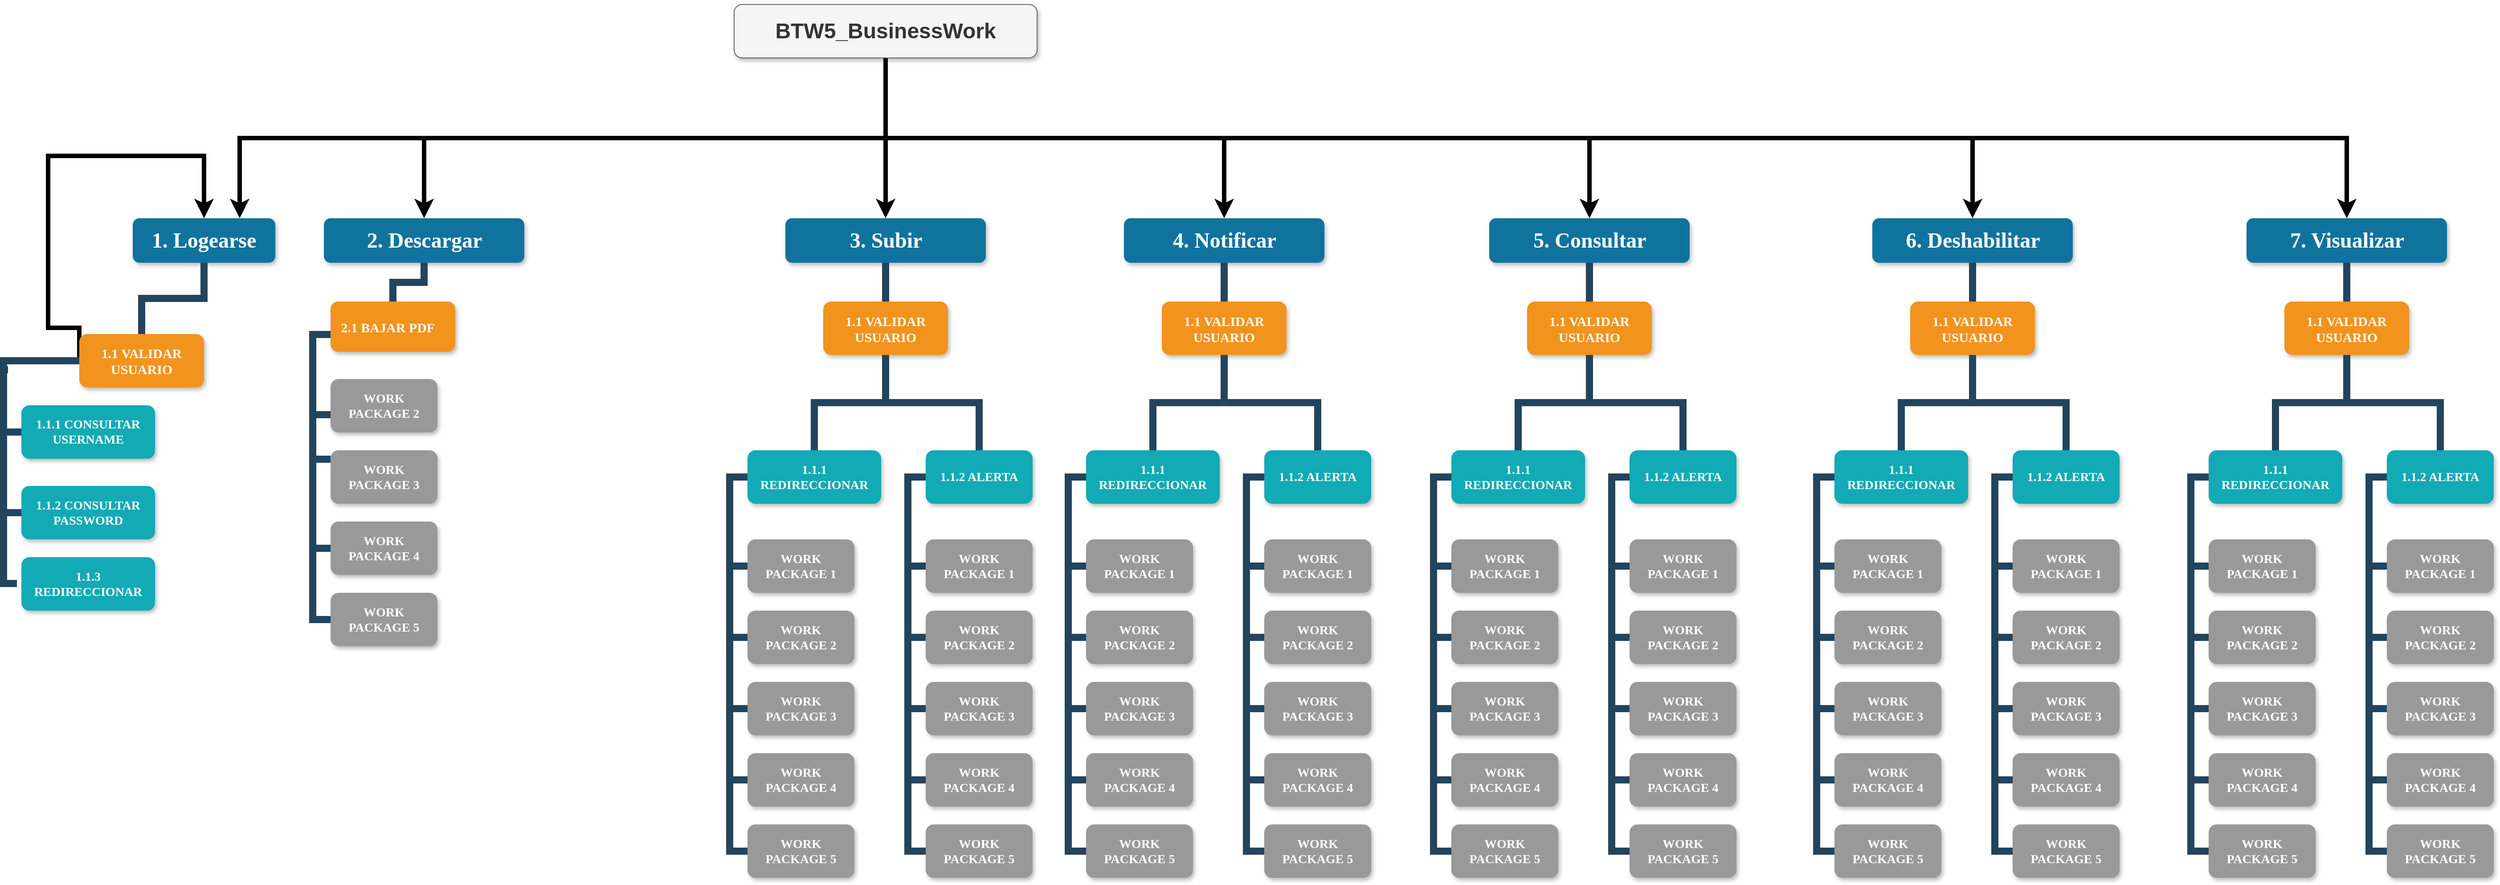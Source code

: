 <mxfile version="13.10.9" type="github">
  <diagram name="Page-1" id="64c3da0e-402f-94eb-ee01-a36477274f13">
    <mxGraphModel dx="3857" dy="3949" grid="1" gridSize="10" guides="1" tooltips="1" connect="1" arrows="1" fold="1" page="1" pageScale="1" pageWidth="1169" pageHeight="826" background="#ffffff" math="0" shadow="0">
      <root>
        <mxCell id="0" />
        <mxCell id="1" parent="0" />
        <mxCell id="2" value="1. Logearse" style="whiteSpace=wrap;rounded=1;shadow=1;fillColor=#10739E;strokeColor=none;fontColor=#FFFFFF;fontStyle=1;fontSize=24;fontFamily=Verdana;" parent="1" vertex="1">
          <mxGeometry x="730" y="-700" width="160" height="50" as="geometry" />
        </mxCell>
        <mxCell id="E-M19BCUzTmZ8NUMA22a-414" style="edgeStyle=orthogonalEdgeStyle;rounded=0;jumpSize=17;orthogonalLoop=1;jettySize=auto;html=1;exitX=0;exitY=0.5;exitDx=0;exitDy=0;entryX=0.5;entryY=0;entryDx=0;entryDy=0;strokeWidth=5;fontFamily=Verdana;fontSize=14;" parent="1" source="7" target="2" edge="1">
          <mxGeometry relative="1" as="geometry">
            <Array as="points">
              <mxPoint x="635" y="-577" />
              <mxPoint x="635" y="-770" />
              <mxPoint x="810" y="-770" />
            </Array>
          </mxGeometry>
        </mxCell>
        <mxCell id="7" value="1.1 VALIDAR USUARIO" style="whiteSpace=wrap;rounded=1;fillColor=#F2931E;strokeColor=none;shadow=1;fontColor=#FFFFFF;fontStyle=1;fontSize=15;fontFamily=Verdana;" parent="1" vertex="1">
          <mxGeometry x="670" y="-570.0" width="140" height="60" as="geometry" />
        </mxCell>
        <mxCell id="155" value="1.1.1 CONSULTAR USERNAME" style="whiteSpace=wrap;rounded=1;fillColor=#12AAB5;strokeColor=none;shadow=1;fontColor=#FFFFFF;fontStyle=1;fontFamily=Verdana;fontSize=14;" parent="1" vertex="1">
          <mxGeometry x="605" y="-490" width="150" height="60" as="geometry" />
        </mxCell>
        <mxCell id="232" value="" style="edgeStyle=elbowEdgeStyle;elbow=vertical;rounded=0;fontColor=#000000;endArrow=none;endFill=0;strokeWidth=8;strokeColor=#23445D;fontFamily=Verdana;" parent="1" source="2" target="7" edge="1">
          <mxGeometry width="100" height="100" relative="1" as="geometry">
            <mxPoint x="570" y="170" as="sourcePoint" />
            <mxPoint x="670" y="70" as="targetPoint" />
          </mxGeometry>
        </mxCell>
        <mxCell id="E-M19BCUzTmZ8NUMA22a-300" style="edgeStyle=orthogonalEdgeStyle;rounded=0;jumpSize=17;orthogonalLoop=1;jettySize=auto;html=1;exitX=0.5;exitY=1;exitDx=0;exitDy=0;entryX=0.5;entryY=0;entryDx=0;entryDy=0;strokeWidth=5;fontFamily=Verdana;fontSize=14;" parent="1" source="E-M19BCUzTmZ8NUMA22a-234" target="E-M19BCUzTmZ8NUMA22a-272" edge="1">
          <mxGeometry relative="1" as="geometry" />
        </mxCell>
        <mxCell id="E-M19BCUzTmZ8NUMA22a-328" style="edgeStyle=orthogonalEdgeStyle;rounded=0;jumpSize=17;orthogonalLoop=1;jettySize=auto;html=1;exitX=0.5;exitY=1;exitDx=0;exitDy=0;entryX=0.5;entryY=0;entryDx=0;entryDy=0;strokeWidth=5;fontFamily=Verdana;fontSize=14;" parent="1" source="E-M19BCUzTmZ8NUMA22a-234" target="E-M19BCUzTmZ8NUMA22a-301" edge="1">
          <mxGeometry relative="1" as="geometry" />
        </mxCell>
        <mxCell id="E-M19BCUzTmZ8NUMA22a-356" style="edgeStyle=orthogonalEdgeStyle;rounded=0;jumpSize=17;orthogonalLoop=1;jettySize=auto;html=1;exitX=0.5;exitY=1;exitDx=0;exitDy=0;strokeWidth=5;fontFamily=Verdana;fontSize=14;" parent="1" source="E-M19BCUzTmZ8NUMA22a-234" target="E-M19BCUzTmZ8NUMA22a-329" edge="1">
          <mxGeometry relative="1" as="geometry" />
        </mxCell>
        <mxCell id="E-M19BCUzTmZ8NUMA22a-384" style="edgeStyle=orthogonalEdgeStyle;rounded=0;jumpSize=17;orthogonalLoop=1;jettySize=auto;html=1;exitX=0.5;exitY=1;exitDx=0;exitDy=0;strokeWidth=5;fontFamily=Verdana;fontSize=14;" parent="1" source="E-M19BCUzTmZ8NUMA22a-234" target="E-M19BCUzTmZ8NUMA22a-357" edge="1">
          <mxGeometry relative="1" as="geometry" />
        </mxCell>
        <mxCell id="E-M19BCUzTmZ8NUMA22a-413" style="edgeStyle=orthogonalEdgeStyle;rounded=0;jumpSize=17;orthogonalLoop=1;jettySize=auto;html=1;exitX=0.5;exitY=1;exitDx=0;exitDy=0;entryX=0.5;entryY=0;entryDx=0;entryDy=0;strokeWidth=5;fontFamily=Verdana;fontSize=14;" parent="1" source="E-M19BCUzTmZ8NUMA22a-234" target="E-M19BCUzTmZ8NUMA22a-386" edge="1">
          <mxGeometry relative="1" as="geometry" />
        </mxCell>
        <mxCell id="E-M19BCUzTmZ8NUMA22a-415" style="edgeStyle=orthogonalEdgeStyle;rounded=0;jumpSize=17;orthogonalLoop=1;jettySize=auto;html=1;exitX=0.5;exitY=1;exitDx=0;exitDy=0;entryX=0.75;entryY=0;entryDx=0;entryDy=0;strokeWidth=5;fontFamily=Verdana;fontSize=14;" parent="1" source="E-M19BCUzTmZ8NUMA22a-234" target="2" edge="1">
          <mxGeometry relative="1" as="geometry">
            <Array as="points">
              <mxPoint x="1575" y="-790" />
              <mxPoint x="850" y="-790" />
            </Array>
          </mxGeometry>
        </mxCell>
        <mxCell id="E-M19BCUzTmZ8NUMA22a-444" style="edgeStyle=orthogonalEdgeStyle;rounded=0;jumpSize=17;orthogonalLoop=1;jettySize=auto;html=1;exitX=0.5;exitY=1;exitDx=0;exitDy=0;strokeWidth=5;fontFamily=Verdana;fontSize=14;" parent="1" source="E-M19BCUzTmZ8NUMA22a-234" target="E-M19BCUzTmZ8NUMA22a-417" edge="1">
          <mxGeometry relative="1" as="geometry" />
        </mxCell>
        <mxCell id="E-M19BCUzTmZ8NUMA22a-234" value="BTW5_BusinessWork" style="whiteSpace=wrap;rounded=1;shadow=1;fillColor=#f5f5f5;strokeColor=#666666;fontStyle=1;fontSize=24;fontColor=#333333;" parent="1" vertex="1">
          <mxGeometry x="1405" y="-940" width="340" height="60" as="geometry" />
        </mxCell>
        <mxCell id="E-M19BCUzTmZ8NUMA22a-272" value="2. Descargar" style="whiteSpace=wrap;rounded=1;shadow=1;fillColor=#10739E;strokeColor=none;fontColor=#FFFFFF;fontStyle=1;fontSize=24;fontFamily=Verdana;" parent="1" vertex="1">
          <mxGeometry x="944.5" y="-700" width="225" height="50" as="geometry" />
        </mxCell>
        <mxCell id="E-M19BCUzTmZ8NUMA22a-273" value="2.1 BAJAR PDF   " style="whiteSpace=wrap;rounded=1;fillColor=#F2931E;strokeColor=none;shadow=1;fontColor=#FFFFFF;fontStyle=1;fontSize=15;fontFamily=Verdana;" parent="1" vertex="1">
          <mxGeometry x="952" y="-606.5" width="140" height="56.5" as="geometry" />
        </mxCell>
        <mxCell id="E-M19BCUzTmZ8NUMA22a-277" value="WORK&#xa;PACKAGE 2" style="whiteSpace=wrap;rounded=1;fillColor=#999999;strokeColor=none;shadow=1;fontColor=#FFFFFF;fontStyle=1;fontFamily=Verdana;fontSize=14;" parent="1" vertex="1">
          <mxGeometry x="952" y="-519.5" width="120" height="60" as="geometry" />
        </mxCell>
        <mxCell id="E-M19BCUzTmZ8NUMA22a-278" value="WORK&#xa;PACKAGE 3" style="whiteSpace=wrap;rounded=1;fillColor=#999999;strokeColor=none;shadow=1;fontColor=#FFFFFF;fontStyle=1;fontFamily=Verdana;fontSize=14;" parent="1" vertex="1">
          <mxGeometry x="952.0" y="-439.5" width="120" height="60" as="geometry" />
        </mxCell>
        <mxCell id="E-M19BCUzTmZ8NUMA22a-279" value="WORK&#xa;PACKAGE 4" style="whiteSpace=wrap;rounded=1;fillColor=#999999;strokeColor=none;shadow=1;fontColor=#FFFFFF;fontStyle=1;fontFamily=Verdana;fontSize=14;" parent="1" vertex="1">
          <mxGeometry x="952" y="-359.5" width="120" height="60" as="geometry" />
        </mxCell>
        <mxCell id="E-M19BCUzTmZ8NUMA22a-280" value="WORK&#xa;PACKAGE 5" style="whiteSpace=wrap;rounded=1;fillColor=#999999;strokeColor=none;shadow=1;fontColor=#FFFFFF;fontStyle=1;fontFamily=Verdana;fontSize=14;" parent="1" vertex="1">
          <mxGeometry x="952" y="-279.5" width="120" height="60" as="geometry" />
        </mxCell>
        <mxCell id="E-M19BCUzTmZ8NUMA22a-287" value="" style="edgeStyle=elbowEdgeStyle;elbow=horizontal;rounded=0;fontColor=#000000;endArrow=none;endFill=0;strokeWidth=8;strokeColor=#23445D;fontStyle=1;fontFamily=Verdana;fontSize=14;" parent="1" target="E-M19BCUzTmZ8NUMA22a-277" edge="1">
          <mxGeometry width="100" height="100" relative="1" as="geometry">
            <mxPoint x="952" y="-569.5" as="sourcePoint" />
            <mxPoint x="942.0" y="-389.5" as="targetPoint" />
            <Array as="points">
              <mxPoint x="932" y="-479.5" />
            </Array>
          </mxGeometry>
        </mxCell>
        <mxCell id="E-M19BCUzTmZ8NUMA22a-288" value="" style="edgeStyle=elbowEdgeStyle;elbow=horizontal;rounded=0;fontColor=#000000;endArrow=none;endFill=0;strokeWidth=8;strokeColor=#23445D;fontStyle=1;fontFamily=Verdana;fontSize=14;" parent="1" target="E-M19BCUzTmZ8NUMA22a-280" edge="1">
          <mxGeometry width="100" height="100" relative="1" as="geometry">
            <mxPoint x="952" y="-569.5" as="sourcePoint" />
            <mxPoint x="942" y="-149.5" as="targetPoint" />
            <Array as="points">
              <mxPoint x="932" y="-349.5" />
            </Array>
          </mxGeometry>
        </mxCell>
        <mxCell id="E-M19BCUzTmZ8NUMA22a-289" value="" style="edgeStyle=elbowEdgeStyle;elbow=horizontal;rounded=0;fontColor=#000000;endArrow=none;endFill=0;strokeWidth=8;strokeColor=#23445D;fontStyle=1;fontFamily=Verdana;fontSize=14;" parent="1" target="E-M19BCUzTmZ8NUMA22a-279" edge="1">
          <mxGeometry width="100" height="100" relative="1" as="geometry">
            <mxPoint x="952" y="-569.5" as="sourcePoint" />
            <mxPoint x="942" y="-229.5" as="targetPoint" />
            <Array as="points">
              <mxPoint x="932" y="-399.5" />
            </Array>
          </mxGeometry>
        </mxCell>
        <mxCell id="E-M19BCUzTmZ8NUMA22a-290" value="" style="edgeStyle=elbowEdgeStyle;elbow=horizontal;rounded=0;fontColor=#000000;endArrow=none;endFill=0;strokeWidth=8;strokeColor=#23445D;fontStyle=1;fontFamily=Verdana;fontSize=14;" parent="1" target="E-M19BCUzTmZ8NUMA22a-278" edge="1">
          <mxGeometry width="100" height="100" relative="1" as="geometry">
            <mxPoint x="952" y="-569.5" as="sourcePoint" />
            <mxPoint x="942.0" y="-309.5" as="targetPoint" />
            <Array as="points">
              <mxPoint x="932" y="-429.5" />
            </Array>
          </mxGeometry>
        </mxCell>
        <mxCell id="E-M19BCUzTmZ8NUMA22a-298" value="" style="edgeStyle=elbowEdgeStyle;elbow=vertical;rounded=0;fontColor=#000000;endArrow=none;endFill=0;strokeWidth=8;strokeColor=#23445D;fontFamily=Verdana;" parent="1" source="E-M19BCUzTmZ8NUMA22a-272" target="E-M19BCUzTmZ8NUMA22a-273" edge="1">
          <mxGeometry width="100" height="100" relative="1" as="geometry">
            <mxPoint x="832" y="170" as="sourcePoint" />
            <mxPoint x="932" y="70" as="targetPoint" />
          </mxGeometry>
        </mxCell>
        <mxCell id="E-M19BCUzTmZ8NUMA22a-301" value="3. Subir" style="whiteSpace=wrap;rounded=1;shadow=1;fillColor=#10739E;strokeColor=none;fontColor=#FFFFFF;fontStyle=1;fontSize=24;fontFamily=Verdana;" parent="1" vertex="1">
          <mxGeometry x="1462.5" y="-700" width="225" height="50" as="geometry" />
        </mxCell>
        <mxCell id="E-M19BCUzTmZ8NUMA22a-302" value="1.1 VALIDAR USUARIO" style="whiteSpace=wrap;rounded=1;fillColor=#F2931E;strokeColor=none;shadow=1;fontColor=#FFFFFF;fontStyle=1;fontSize=15;fontFamily=Verdana;" parent="1" vertex="1">
          <mxGeometry x="1505" y="-606.5" width="140" height="60" as="geometry" />
        </mxCell>
        <mxCell id="E-M19BCUzTmZ8NUMA22a-303" value="1.1.1 REDIRECCIONAR" style="whiteSpace=wrap;rounded=1;fillColor=#12AAB5;strokeColor=none;shadow=1;fontColor=#FFFFFF;fontStyle=1;fontFamily=Verdana;fontSize=14;" parent="1" vertex="1">
          <mxGeometry x="1420" y="-439.5" width="150" height="60" as="geometry" />
        </mxCell>
        <mxCell id="E-M19BCUzTmZ8NUMA22a-304" value="1.1.2 ALERTA" style="whiteSpace=wrap;rounded=1;fillColor=#12AAB5;strokeColor=none;shadow=1;fontColor=#FFFFFF;fontStyle=1;fontFamily=Verdana;fontSize=14;" parent="1" vertex="1">
          <mxGeometry x="1620.0" y="-439.5" width="120" height="60" as="geometry" />
        </mxCell>
        <mxCell id="E-M19BCUzTmZ8NUMA22a-305" value="WORK&#xa;PACKAGE 1" style="whiteSpace=wrap;rounded=1;fillColor=#999999;strokeColor=none;shadow=1;fontColor=#FFFFFF;fontStyle=1;fontFamily=Verdana;fontSize=14;" parent="1" vertex="1">
          <mxGeometry x="1420.0" y="-339.5" width="120" height="60" as="geometry" />
        </mxCell>
        <mxCell id="E-M19BCUzTmZ8NUMA22a-306" value="WORK&#xa;PACKAGE 2" style="whiteSpace=wrap;rounded=1;fillColor=#999999;strokeColor=none;shadow=1;fontColor=#FFFFFF;fontStyle=1;fontFamily=Verdana;fontSize=14;" parent="1" vertex="1">
          <mxGeometry x="1420" y="-259.5" width="120" height="60" as="geometry" />
        </mxCell>
        <mxCell id="E-M19BCUzTmZ8NUMA22a-307" value="WORK&#xa;PACKAGE 3" style="whiteSpace=wrap;rounded=1;fillColor=#999999;strokeColor=none;shadow=1;fontColor=#FFFFFF;fontStyle=1;fontFamily=Verdana;fontSize=14;" parent="1" vertex="1">
          <mxGeometry x="1420.0" y="-179.5" width="120" height="60" as="geometry" />
        </mxCell>
        <mxCell id="E-M19BCUzTmZ8NUMA22a-308" value="WORK&#xa;PACKAGE 4" style="whiteSpace=wrap;rounded=1;fillColor=#999999;strokeColor=none;shadow=1;fontColor=#FFFFFF;fontStyle=1;fontFamily=Verdana;fontSize=14;" parent="1" vertex="1">
          <mxGeometry x="1420" y="-99.5" width="120" height="60" as="geometry" />
        </mxCell>
        <mxCell id="E-M19BCUzTmZ8NUMA22a-309" value="WORK&#xa;PACKAGE 5" style="whiteSpace=wrap;rounded=1;fillColor=#999999;strokeColor=none;shadow=1;fontColor=#FFFFFF;fontStyle=1;fontFamily=Verdana;fontSize=14;" parent="1" vertex="1">
          <mxGeometry x="1420" y="-19.5" width="120" height="60" as="geometry" />
        </mxCell>
        <mxCell id="E-M19BCUzTmZ8NUMA22a-310" value="WORK&#xa;PACKAGE 1" style="whiteSpace=wrap;rounded=1;fillColor=#999999;strokeColor=none;shadow=1;fontColor=#FFFFFF;fontStyle=1;fontFamily=Verdana;fontSize=14;" parent="1" vertex="1">
          <mxGeometry x="1620" y="-339.5" width="120" height="60" as="geometry" />
        </mxCell>
        <mxCell id="E-M19BCUzTmZ8NUMA22a-311" value="WORK&#xa;PACKAGE 2" style="whiteSpace=wrap;rounded=1;fillColor=#999999;strokeColor=none;shadow=1;fontColor=#FFFFFF;fontStyle=1;fontFamily=Verdana;fontSize=14;" parent="1" vertex="1">
          <mxGeometry x="1620.0" y="-259.5" width="120" height="60" as="geometry" />
        </mxCell>
        <mxCell id="E-M19BCUzTmZ8NUMA22a-312" value="WORK&#xa;PACKAGE 3" style="whiteSpace=wrap;rounded=1;fillColor=#999999;strokeColor=none;shadow=1;fontColor=#FFFFFF;fontStyle=1;fontFamily=Verdana;fontSize=14;" parent="1" vertex="1">
          <mxGeometry x="1620.0" y="-179.5" width="120" height="60" as="geometry" />
        </mxCell>
        <mxCell id="E-M19BCUzTmZ8NUMA22a-313" value="WORK&#xa;PACKAGE 4" style="whiteSpace=wrap;rounded=1;fillColor=#999999;strokeColor=none;shadow=1;fontColor=#FFFFFF;fontStyle=1;fontFamily=Verdana;fontSize=14;" parent="1" vertex="1">
          <mxGeometry x="1620.0" y="-99.5" width="120" height="60" as="geometry" />
        </mxCell>
        <mxCell id="E-M19BCUzTmZ8NUMA22a-314" value="WORK&#xa;PACKAGE 5" style="whiteSpace=wrap;rounded=1;fillColor=#999999;strokeColor=none;shadow=1;fontColor=#FFFFFF;fontStyle=1;fontFamily=Verdana;fontSize=14;" parent="1" vertex="1">
          <mxGeometry x="1620.0" y="-19.5" width="120" height="60" as="geometry" />
        </mxCell>
        <mxCell id="E-M19BCUzTmZ8NUMA22a-315" value="" style="edgeStyle=elbowEdgeStyle;elbow=horizontal;rounded=0;fontColor=#000000;endArrow=none;endFill=0;strokeWidth=8;strokeColor=#23445D;fontStyle=1;fontFamily=Verdana;fontSize=14;" parent="1" source="E-M19BCUzTmZ8NUMA22a-303" target="E-M19BCUzTmZ8NUMA22a-305" edge="1">
          <mxGeometry width="100" height="100" relative="1" as="geometry">
            <mxPoint x="1400" y="-409.5" as="sourcePoint" />
            <mxPoint x="1410.0" y="-309.5" as="targetPoint" />
            <Array as="points">
              <mxPoint x="1400" y="-359.5" />
            </Array>
          </mxGeometry>
        </mxCell>
        <mxCell id="E-M19BCUzTmZ8NUMA22a-316" value="" style="edgeStyle=elbowEdgeStyle;elbow=horizontal;rounded=0;fontColor=#000000;endArrow=none;endFill=0;strokeWidth=8;strokeColor=#23445D;fontStyle=1;fontFamily=Verdana;fontSize=14;" parent="1" source="E-M19BCUzTmZ8NUMA22a-303" target="E-M19BCUzTmZ8NUMA22a-306" edge="1">
          <mxGeometry width="100" height="100" relative="1" as="geometry">
            <mxPoint x="1410" y="-409.5" as="sourcePoint" />
            <mxPoint x="1410.0" y="-229.5" as="targetPoint" />
            <Array as="points">
              <mxPoint x="1400" y="-319.5" />
            </Array>
          </mxGeometry>
        </mxCell>
        <mxCell id="E-M19BCUzTmZ8NUMA22a-317" value="" style="edgeStyle=elbowEdgeStyle;elbow=horizontal;rounded=0;fontColor=#000000;endArrow=none;endFill=0;strokeWidth=8;strokeColor=#23445D;fontStyle=1;fontFamily=Verdana;fontSize=14;" parent="1" source="E-M19BCUzTmZ8NUMA22a-303" target="E-M19BCUzTmZ8NUMA22a-309" edge="1">
          <mxGeometry width="100" height="100" relative="1" as="geometry">
            <mxPoint x="1410" y="-409.5" as="sourcePoint" />
            <mxPoint x="1410" y="10.5" as="targetPoint" />
            <Array as="points">
              <mxPoint x="1400" y="-189.5" />
            </Array>
          </mxGeometry>
        </mxCell>
        <mxCell id="E-M19BCUzTmZ8NUMA22a-318" value="" style="edgeStyle=elbowEdgeStyle;elbow=horizontal;rounded=0;fontColor=#000000;endArrow=none;endFill=0;strokeWidth=8;strokeColor=#23445D;fontStyle=1;fontFamily=Verdana;fontSize=14;" parent="1" source="E-M19BCUzTmZ8NUMA22a-303" target="E-M19BCUzTmZ8NUMA22a-308" edge="1">
          <mxGeometry width="100" height="100" relative="1" as="geometry">
            <mxPoint x="1410" y="-409.5" as="sourcePoint" />
            <mxPoint x="1410" y="-69.5" as="targetPoint" />
            <Array as="points">
              <mxPoint x="1400" y="-239.5" />
            </Array>
          </mxGeometry>
        </mxCell>
        <mxCell id="E-M19BCUzTmZ8NUMA22a-319" value="" style="edgeStyle=elbowEdgeStyle;elbow=horizontal;rounded=0;fontColor=#000000;endArrow=none;endFill=0;strokeWidth=8;strokeColor=#23445D;fontStyle=1;fontFamily=Verdana;fontSize=14;" parent="1" source="E-M19BCUzTmZ8NUMA22a-303" target="E-M19BCUzTmZ8NUMA22a-307" edge="1">
          <mxGeometry width="100" height="100" relative="1" as="geometry">
            <mxPoint x="1410" y="-409.5" as="sourcePoint" />
            <mxPoint x="1410.0" y="-149.5" as="targetPoint" />
            <Array as="points">
              <mxPoint x="1400" y="-269.5" />
            </Array>
          </mxGeometry>
        </mxCell>
        <mxCell id="E-M19BCUzTmZ8NUMA22a-320" value="" style="edgeStyle=elbowEdgeStyle;elbow=horizontal;rounded=0;fontColor=#000000;endArrow=none;endFill=0;strokeWidth=8;strokeColor=#23445D;fontStyle=1;fontFamily=Verdana;fontSize=14;" parent="1" source="E-M19BCUzTmZ8NUMA22a-304" target="E-M19BCUzTmZ8NUMA22a-310" edge="1">
          <mxGeometry width="100" height="100" relative="1" as="geometry">
            <mxPoint x="1590" y="-409.5" as="sourcePoint" />
            <mxPoint x="1600.0" y="-309.5" as="targetPoint" />
            <Array as="points">
              <mxPoint x="1600" y="-359.5" />
            </Array>
          </mxGeometry>
        </mxCell>
        <mxCell id="E-M19BCUzTmZ8NUMA22a-321" value="" style="edgeStyle=elbowEdgeStyle;elbow=horizontal;rounded=0;fontColor=#000000;endArrow=none;endFill=0;strokeWidth=8;strokeColor=#23445D;fontStyle=1;fontFamily=Verdana;fontSize=14;" parent="1" source="E-M19BCUzTmZ8NUMA22a-304" target="E-M19BCUzTmZ8NUMA22a-311" edge="1">
          <mxGeometry width="100" height="100" relative="1" as="geometry">
            <mxPoint x="1600" y="-409.5" as="sourcePoint" />
            <mxPoint x="1600.0" y="-229.5" as="targetPoint" />
            <Array as="points">
              <mxPoint x="1600" y="-319.5" />
            </Array>
          </mxGeometry>
        </mxCell>
        <mxCell id="E-M19BCUzTmZ8NUMA22a-322" value="" style="edgeStyle=elbowEdgeStyle;elbow=horizontal;rounded=0;fontColor=#000000;endArrow=none;endFill=0;strokeWidth=8;strokeColor=#23445D;fontStyle=1;fontFamily=Verdana;fontSize=14;" parent="1" source="E-M19BCUzTmZ8NUMA22a-304" target="E-M19BCUzTmZ8NUMA22a-314" edge="1">
          <mxGeometry width="100" height="100" relative="1" as="geometry">
            <mxPoint x="1600" y="-409.5" as="sourcePoint" />
            <mxPoint x="1600" y="10.5" as="targetPoint" />
            <Array as="points">
              <mxPoint x="1600" y="-199.5" />
            </Array>
          </mxGeometry>
        </mxCell>
        <mxCell id="E-M19BCUzTmZ8NUMA22a-323" value="" style="edgeStyle=elbowEdgeStyle;elbow=horizontal;rounded=0;fontColor=#000000;endArrow=none;endFill=0;strokeWidth=8;strokeColor=#23445D;fontStyle=1;fontFamily=Verdana;fontSize=14;" parent="1" source="E-M19BCUzTmZ8NUMA22a-304" target="E-M19BCUzTmZ8NUMA22a-313" edge="1">
          <mxGeometry width="100" height="100" relative="1" as="geometry">
            <mxPoint x="1600" y="-409.5" as="sourcePoint" />
            <mxPoint x="1600" y="-69.5" as="targetPoint" />
            <Array as="points">
              <mxPoint x="1600" y="-239.5" />
            </Array>
          </mxGeometry>
        </mxCell>
        <mxCell id="E-M19BCUzTmZ8NUMA22a-324" value="" style="edgeStyle=elbowEdgeStyle;elbow=horizontal;rounded=0;fontColor=#000000;endArrow=none;endFill=0;strokeWidth=8;strokeColor=#23445D;fontStyle=1;fontFamily=Verdana;fontSize=14;" parent="1" source="E-M19BCUzTmZ8NUMA22a-304" target="E-M19BCUzTmZ8NUMA22a-312" edge="1">
          <mxGeometry width="100" height="100" relative="1" as="geometry">
            <mxPoint x="1600" y="-409.5" as="sourcePoint" />
            <mxPoint x="1600.0" y="-149.5" as="targetPoint" />
            <Array as="points">
              <mxPoint x="1600" y="-269.5" />
            </Array>
          </mxGeometry>
        </mxCell>
        <mxCell id="E-M19BCUzTmZ8NUMA22a-325" value="" style="edgeStyle=elbowEdgeStyle;elbow=vertical;rounded=0;fontColor=#000000;endArrow=none;endFill=0;strokeWidth=8;strokeColor=#23445D;fontStyle=1;fontFamily=Verdana;" parent="1" source="E-M19BCUzTmZ8NUMA22a-302" target="E-M19BCUzTmZ8NUMA22a-303" edge="1">
          <mxGeometry width="100" height="100" relative="1" as="geometry">
            <mxPoint x="2245" y="93.5" as="sourcePoint" />
            <mxPoint x="2145" y="-16.5" as="targetPoint" />
          </mxGeometry>
        </mxCell>
        <mxCell id="E-M19BCUzTmZ8NUMA22a-326" value="" style="edgeStyle=elbowEdgeStyle;elbow=vertical;rounded=0;fontColor=#000000;endArrow=none;endFill=0;strokeWidth=8;strokeColor=#23445D;fontStyle=1;fontFamily=Verdana;" parent="1" source="E-M19BCUzTmZ8NUMA22a-302" target="E-M19BCUzTmZ8NUMA22a-304" edge="1">
          <mxGeometry width="100" height="100" relative="1" as="geometry">
            <mxPoint x="2335" y="83.5" as="sourcePoint" />
            <mxPoint x="2435" y="-16.5" as="targetPoint" />
          </mxGeometry>
        </mxCell>
        <mxCell id="E-M19BCUzTmZ8NUMA22a-327" value="" style="edgeStyle=elbowEdgeStyle;elbow=vertical;rounded=0;fontColor=#000000;endArrow=none;endFill=0;strokeWidth=8;strokeColor=#23445D;fontFamily=Verdana;" parent="1" source="E-M19BCUzTmZ8NUMA22a-301" target="E-M19BCUzTmZ8NUMA22a-302" edge="1">
          <mxGeometry width="100" height="100" relative="1" as="geometry">
            <mxPoint x="1350" y="170" as="sourcePoint" />
            <mxPoint x="1450" y="70" as="targetPoint" />
          </mxGeometry>
        </mxCell>
        <mxCell id="E-M19BCUzTmZ8NUMA22a-329" value="4. Notificar" style="whiteSpace=wrap;rounded=1;shadow=1;fillColor=#10739E;strokeColor=none;fontColor=#FFFFFF;fontStyle=1;fontSize=24;fontFamily=Verdana;" parent="1" vertex="1">
          <mxGeometry x="1842.5" y="-700" width="225" height="50" as="geometry" />
        </mxCell>
        <mxCell id="E-M19BCUzTmZ8NUMA22a-330" value="1.1 VALIDAR USUARIO" style="whiteSpace=wrap;rounded=1;fillColor=#F2931E;strokeColor=none;shadow=1;fontColor=#FFFFFF;fontStyle=1;fontSize=15;fontFamily=Verdana;" parent="1" vertex="1">
          <mxGeometry x="1885" y="-606.5" width="140" height="60" as="geometry" />
        </mxCell>
        <mxCell id="E-M19BCUzTmZ8NUMA22a-331" value="1.1.1 REDIRECCIONAR" style="whiteSpace=wrap;rounded=1;fillColor=#12AAB5;strokeColor=none;shadow=1;fontColor=#FFFFFF;fontStyle=1;fontFamily=Verdana;fontSize=14;" parent="1" vertex="1">
          <mxGeometry x="1800" y="-439.5" width="150" height="60" as="geometry" />
        </mxCell>
        <mxCell id="E-M19BCUzTmZ8NUMA22a-332" value="1.1.2 ALERTA" style="whiteSpace=wrap;rounded=1;fillColor=#12AAB5;strokeColor=none;shadow=1;fontColor=#FFFFFF;fontStyle=1;fontFamily=Verdana;fontSize=14;" parent="1" vertex="1">
          <mxGeometry x="2000.0" y="-439.5" width="120" height="60" as="geometry" />
        </mxCell>
        <mxCell id="E-M19BCUzTmZ8NUMA22a-333" value="WORK&#xa;PACKAGE 1" style="whiteSpace=wrap;rounded=1;fillColor=#999999;strokeColor=none;shadow=1;fontColor=#FFFFFF;fontStyle=1;fontFamily=Verdana;fontSize=14;" parent="1" vertex="1">
          <mxGeometry x="1800.0" y="-339.5" width="120" height="60" as="geometry" />
        </mxCell>
        <mxCell id="E-M19BCUzTmZ8NUMA22a-334" value="WORK&#xa;PACKAGE 2" style="whiteSpace=wrap;rounded=1;fillColor=#999999;strokeColor=none;shadow=1;fontColor=#FFFFFF;fontStyle=1;fontFamily=Verdana;fontSize=14;" parent="1" vertex="1">
          <mxGeometry x="1800" y="-259.5" width="120" height="60" as="geometry" />
        </mxCell>
        <mxCell id="E-M19BCUzTmZ8NUMA22a-335" value="WORK&#xa;PACKAGE 3" style="whiteSpace=wrap;rounded=1;fillColor=#999999;strokeColor=none;shadow=1;fontColor=#FFFFFF;fontStyle=1;fontFamily=Verdana;fontSize=14;" parent="1" vertex="1">
          <mxGeometry x="1800.0" y="-179.5" width="120" height="60" as="geometry" />
        </mxCell>
        <mxCell id="E-M19BCUzTmZ8NUMA22a-336" value="WORK&#xa;PACKAGE 4" style="whiteSpace=wrap;rounded=1;fillColor=#999999;strokeColor=none;shadow=1;fontColor=#FFFFFF;fontStyle=1;fontFamily=Verdana;fontSize=14;" parent="1" vertex="1">
          <mxGeometry x="1800" y="-99.5" width="120" height="60" as="geometry" />
        </mxCell>
        <mxCell id="E-M19BCUzTmZ8NUMA22a-337" value="WORK&#xa;PACKAGE 5" style="whiteSpace=wrap;rounded=1;fillColor=#999999;strokeColor=none;shadow=1;fontColor=#FFFFFF;fontStyle=1;fontFamily=Verdana;fontSize=14;" parent="1" vertex="1">
          <mxGeometry x="1800" y="-19.5" width="120" height="60" as="geometry" />
        </mxCell>
        <mxCell id="E-M19BCUzTmZ8NUMA22a-338" value="WORK&#xa;PACKAGE 1" style="whiteSpace=wrap;rounded=1;fillColor=#999999;strokeColor=none;shadow=1;fontColor=#FFFFFF;fontStyle=1;fontFamily=Verdana;fontSize=14;" parent="1" vertex="1">
          <mxGeometry x="2000" y="-339.5" width="120" height="60" as="geometry" />
        </mxCell>
        <mxCell id="E-M19BCUzTmZ8NUMA22a-339" value="WORK&#xa;PACKAGE 2" style="whiteSpace=wrap;rounded=1;fillColor=#999999;strokeColor=none;shadow=1;fontColor=#FFFFFF;fontStyle=1;fontFamily=Verdana;fontSize=14;" parent="1" vertex="1">
          <mxGeometry x="2000.0" y="-259.5" width="120" height="60" as="geometry" />
        </mxCell>
        <mxCell id="E-M19BCUzTmZ8NUMA22a-340" value="WORK&#xa;PACKAGE 3" style="whiteSpace=wrap;rounded=1;fillColor=#999999;strokeColor=none;shadow=1;fontColor=#FFFFFF;fontStyle=1;fontFamily=Verdana;fontSize=14;" parent="1" vertex="1">
          <mxGeometry x="2000.0" y="-179.5" width="120" height="60" as="geometry" />
        </mxCell>
        <mxCell id="E-M19BCUzTmZ8NUMA22a-341" value="WORK&#xa;PACKAGE 4" style="whiteSpace=wrap;rounded=1;fillColor=#999999;strokeColor=none;shadow=1;fontColor=#FFFFFF;fontStyle=1;fontFamily=Verdana;fontSize=14;" parent="1" vertex="1">
          <mxGeometry x="2000.0" y="-99.5" width="120" height="60" as="geometry" />
        </mxCell>
        <mxCell id="E-M19BCUzTmZ8NUMA22a-342" value="WORK&#xa;PACKAGE 5" style="whiteSpace=wrap;rounded=1;fillColor=#999999;strokeColor=none;shadow=1;fontColor=#FFFFFF;fontStyle=1;fontFamily=Verdana;fontSize=14;" parent="1" vertex="1">
          <mxGeometry x="2000.0" y="-19.5" width="120" height="60" as="geometry" />
        </mxCell>
        <mxCell id="E-M19BCUzTmZ8NUMA22a-343" value="" style="edgeStyle=elbowEdgeStyle;elbow=horizontal;rounded=0;fontColor=#000000;endArrow=none;endFill=0;strokeWidth=8;strokeColor=#23445D;fontStyle=1;fontFamily=Verdana;fontSize=14;" parent="1" source="E-M19BCUzTmZ8NUMA22a-331" target="E-M19BCUzTmZ8NUMA22a-333" edge="1">
          <mxGeometry width="100" height="100" relative="1" as="geometry">
            <mxPoint x="1780" y="-409.5" as="sourcePoint" />
            <mxPoint x="1790.0" y="-309.5" as="targetPoint" />
            <Array as="points">
              <mxPoint x="1780" y="-359.5" />
            </Array>
          </mxGeometry>
        </mxCell>
        <mxCell id="E-M19BCUzTmZ8NUMA22a-344" value="" style="edgeStyle=elbowEdgeStyle;elbow=horizontal;rounded=0;fontColor=#000000;endArrow=none;endFill=0;strokeWidth=8;strokeColor=#23445D;fontStyle=1;fontFamily=Verdana;fontSize=14;" parent="1" source="E-M19BCUzTmZ8NUMA22a-331" target="E-M19BCUzTmZ8NUMA22a-334" edge="1">
          <mxGeometry width="100" height="100" relative="1" as="geometry">
            <mxPoint x="1790" y="-409.5" as="sourcePoint" />
            <mxPoint x="1790.0" y="-229.5" as="targetPoint" />
            <Array as="points">
              <mxPoint x="1780" y="-319.5" />
            </Array>
          </mxGeometry>
        </mxCell>
        <mxCell id="E-M19BCUzTmZ8NUMA22a-345" value="" style="edgeStyle=elbowEdgeStyle;elbow=horizontal;rounded=0;fontColor=#000000;endArrow=none;endFill=0;strokeWidth=8;strokeColor=#23445D;fontStyle=1;fontFamily=Verdana;fontSize=14;" parent="1" source="E-M19BCUzTmZ8NUMA22a-331" target="E-M19BCUzTmZ8NUMA22a-337" edge="1">
          <mxGeometry width="100" height="100" relative="1" as="geometry">
            <mxPoint x="1790" y="-409.5" as="sourcePoint" />
            <mxPoint x="1790" y="10.5" as="targetPoint" />
            <Array as="points">
              <mxPoint x="1780" y="-189.5" />
            </Array>
          </mxGeometry>
        </mxCell>
        <mxCell id="E-M19BCUzTmZ8NUMA22a-346" value="" style="edgeStyle=elbowEdgeStyle;elbow=horizontal;rounded=0;fontColor=#000000;endArrow=none;endFill=0;strokeWidth=8;strokeColor=#23445D;fontStyle=1;fontFamily=Verdana;fontSize=14;" parent="1" source="E-M19BCUzTmZ8NUMA22a-331" target="E-M19BCUzTmZ8NUMA22a-336" edge="1">
          <mxGeometry width="100" height="100" relative="1" as="geometry">
            <mxPoint x="1790" y="-409.5" as="sourcePoint" />
            <mxPoint x="1790" y="-69.5" as="targetPoint" />
            <Array as="points">
              <mxPoint x="1780" y="-239.5" />
            </Array>
          </mxGeometry>
        </mxCell>
        <mxCell id="E-M19BCUzTmZ8NUMA22a-347" value="" style="edgeStyle=elbowEdgeStyle;elbow=horizontal;rounded=0;fontColor=#000000;endArrow=none;endFill=0;strokeWidth=8;strokeColor=#23445D;fontStyle=1;fontFamily=Verdana;fontSize=14;" parent="1" source="E-M19BCUzTmZ8NUMA22a-331" target="E-M19BCUzTmZ8NUMA22a-335" edge="1">
          <mxGeometry width="100" height="100" relative="1" as="geometry">
            <mxPoint x="1790" y="-409.5" as="sourcePoint" />
            <mxPoint x="1790.0" y="-149.5" as="targetPoint" />
            <Array as="points">
              <mxPoint x="1780" y="-269.5" />
            </Array>
          </mxGeometry>
        </mxCell>
        <mxCell id="E-M19BCUzTmZ8NUMA22a-348" value="" style="edgeStyle=elbowEdgeStyle;elbow=horizontal;rounded=0;fontColor=#000000;endArrow=none;endFill=0;strokeWidth=8;strokeColor=#23445D;fontStyle=1;fontFamily=Verdana;fontSize=14;" parent="1" source="E-M19BCUzTmZ8NUMA22a-332" target="E-M19BCUzTmZ8NUMA22a-338" edge="1">
          <mxGeometry width="100" height="100" relative="1" as="geometry">
            <mxPoint x="1970" y="-409.5" as="sourcePoint" />
            <mxPoint x="1980.0" y="-309.5" as="targetPoint" />
            <Array as="points">
              <mxPoint x="1980" y="-359.5" />
            </Array>
          </mxGeometry>
        </mxCell>
        <mxCell id="E-M19BCUzTmZ8NUMA22a-349" value="" style="edgeStyle=elbowEdgeStyle;elbow=horizontal;rounded=0;fontColor=#000000;endArrow=none;endFill=0;strokeWidth=8;strokeColor=#23445D;fontStyle=1;fontFamily=Verdana;fontSize=14;" parent="1" source="E-M19BCUzTmZ8NUMA22a-332" target="E-M19BCUzTmZ8NUMA22a-339" edge="1">
          <mxGeometry width="100" height="100" relative="1" as="geometry">
            <mxPoint x="1980" y="-409.5" as="sourcePoint" />
            <mxPoint x="1980.0" y="-229.5" as="targetPoint" />
            <Array as="points">
              <mxPoint x="1980" y="-319.5" />
            </Array>
          </mxGeometry>
        </mxCell>
        <mxCell id="E-M19BCUzTmZ8NUMA22a-350" value="" style="edgeStyle=elbowEdgeStyle;elbow=horizontal;rounded=0;fontColor=#000000;endArrow=none;endFill=0;strokeWidth=8;strokeColor=#23445D;fontStyle=1;fontFamily=Verdana;fontSize=14;" parent="1" source="E-M19BCUzTmZ8NUMA22a-332" target="E-M19BCUzTmZ8NUMA22a-342" edge="1">
          <mxGeometry width="100" height="100" relative="1" as="geometry">
            <mxPoint x="1980" y="-409.5" as="sourcePoint" />
            <mxPoint x="1980" y="10.5" as="targetPoint" />
            <Array as="points">
              <mxPoint x="1980" y="-199.5" />
            </Array>
          </mxGeometry>
        </mxCell>
        <mxCell id="E-M19BCUzTmZ8NUMA22a-351" value="" style="edgeStyle=elbowEdgeStyle;elbow=horizontal;rounded=0;fontColor=#000000;endArrow=none;endFill=0;strokeWidth=8;strokeColor=#23445D;fontStyle=1;fontFamily=Verdana;fontSize=14;" parent="1" source="E-M19BCUzTmZ8NUMA22a-332" target="E-M19BCUzTmZ8NUMA22a-341" edge="1">
          <mxGeometry width="100" height="100" relative="1" as="geometry">
            <mxPoint x="1980" y="-409.5" as="sourcePoint" />
            <mxPoint x="1980" y="-69.5" as="targetPoint" />
            <Array as="points">
              <mxPoint x="1980" y="-239.5" />
            </Array>
          </mxGeometry>
        </mxCell>
        <mxCell id="E-M19BCUzTmZ8NUMA22a-352" value="" style="edgeStyle=elbowEdgeStyle;elbow=horizontal;rounded=0;fontColor=#000000;endArrow=none;endFill=0;strokeWidth=8;strokeColor=#23445D;fontStyle=1;fontFamily=Verdana;fontSize=14;" parent="1" source="E-M19BCUzTmZ8NUMA22a-332" target="E-M19BCUzTmZ8NUMA22a-340" edge="1">
          <mxGeometry width="100" height="100" relative="1" as="geometry">
            <mxPoint x="1980" y="-409.5" as="sourcePoint" />
            <mxPoint x="1980.0" y="-149.5" as="targetPoint" />
            <Array as="points">
              <mxPoint x="1980" y="-269.5" />
            </Array>
          </mxGeometry>
        </mxCell>
        <mxCell id="E-M19BCUzTmZ8NUMA22a-353" value="" style="edgeStyle=elbowEdgeStyle;elbow=vertical;rounded=0;fontColor=#000000;endArrow=none;endFill=0;strokeWidth=8;strokeColor=#23445D;fontStyle=1;fontFamily=Verdana;" parent="1" source="E-M19BCUzTmZ8NUMA22a-330" target="E-M19BCUzTmZ8NUMA22a-331" edge="1">
          <mxGeometry width="100" height="100" relative="1" as="geometry">
            <mxPoint x="2625" y="93.5" as="sourcePoint" />
            <mxPoint x="2525" y="-16.5" as="targetPoint" />
          </mxGeometry>
        </mxCell>
        <mxCell id="E-M19BCUzTmZ8NUMA22a-354" value="" style="edgeStyle=elbowEdgeStyle;elbow=vertical;rounded=0;fontColor=#000000;endArrow=none;endFill=0;strokeWidth=8;strokeColor=#23445D;fontStyle=1;fontFamily=Verdana;" parent="1" source="E-M19BCUzTmZ8NUMA22a-330" target="E-M19BCUzTmZ8NUMA22a-332" edge="1">
          <mxGeometry width="100" height="100" relative="1" as="geometry">
            <mxPoint x="2715" y="83.5" as="sourcePoint" />
            <mxPoint x="2815" y="-16.5" as="targetPoint" />
          </mxGeometry>
        </mxCell>
        <mxCell id="E-M19BCUzTmZ8NUMA22a-355" value="" style="edgeStyle=elbowEdgeStyle;elbow=vertical;rounded=0;fontColor=#000000;endArrow=none;endFill=0;strokeWidth=8;strokeColor=#23445D;fontFamily=Verdana;" parent="1" source="E-M19BCUzTmZ8NUMA22a-329" target="E-M19BCUzTmZ8NUMA22a-330" edge="1">
          <mxGeometry width="100" height="100" relative="1" as="geometry">
            <mxPoint x="1730" y="170" as="sourcePoint" />
            <mxPoint x="1830" y="70" as="targetPoint" />
          </mxGeometry>
        </mxCell>
        <mxCell id="E-M19BCUzTmZ8NUMA22a-357" value="5. Consultar" style="whiteSpace=wrap;rounded=1;shadow=1;fillColor=#10739E;strokeColor=none;fontColor=#FFFFFF;fontStyle=1;fontSize=24;fontFamily=Verdana;" parent="1" vertex="1">
          <mxGeometry x="2252.5" y="-700" width="225" height="50" as="geometry" />
        </mxCell>
        <mxCell id="E-M19BCUzTmZ8NUMA22a-358" value="1.1 VALIDAR USUARIO" style="whiteSpace=wrap;rounded=1;fillColor=#F2931E;strokeColor=none;shadow=1;fontColor=#FFFFFF;fontStyle=1;fontSize=15;fontFamily=Verdana;" parent="1" vertex="1">
          <mxGeometry x="2295" y="-606.5" width="140" height="60" as="geometry" />
        </mxCell>
        <mxCell id="E-M19BCUzTmZ8NUMA22a-359" value="1.1.1 REDIRECCIONAR" style="whiteSpace=wrap;rounded=1;fillColor=#12AAB5;strokeColor=none;shadow=1;fontColor=#FFFFFF;fontStyle=1;fontFamily=Verdana;fontSize=14;" parent="1" vertex="1">
          <mxGeometry x="2210" y="-439.5" width="150" height="60" as="geometry" />
        </mxCell>
        <mxCell id="E-M19BCUzTmZ8NUMA22a-360" value="1.1.2 ALERTA" style="whiteSpace=wrap;rounded=1;fillColor=#12AAB5;strokeColor=none;shadow=1;fontColor=#FFFFFF;fontStyle=1;fontFamily=Verdana;fontSize=14;" parent="1" vertex="1">
          <mxGeometry x="2410" y="-439.5" width="120" height="60" as="geometry" />
        </mxCell>
        <mxCell id="E-M19BCUzTmZ8NUMA22a-361" value="WORK&#xa;PACKAGE 1" style="whiteSpace=wrap;rounded=1;fillColor=#999999;strokeColor=none;shadow=1;fontColor=#FFFFFF;fontStyle=1;fontFamily=Verdana;fontSize=14;" parent="1" vertex="1">
          <mxGeometry x="2210" y="-339.5" width="120" height="60" as="geometry" />
        </mxCell>
        <mxCell id="E-M19BCUzTmZ8NUMA22a-362" value="WORK&#xa;PACKAGE 2" style="whiteSpace=wrap;rounded=1;fillColor=#999999;strokeColor=none;shadow=1;fontColor=#FFFFFF;fontStyle=1;fontFamily=Verdana;fontSize=14;" parent="1" vertex="1">
          <mxGeometry x="2210" y="-259.5" width="120" height="60" as="geometry" />
        </mxCell>
        <mxCell id="E-M19BCUzTmZ8NUMA22a-363" value="WORK&#xa;PACKAGE 3" style="whiteSpace=wrap;rounded=1;fillColor=#999999;strokeColor=none;shadow=1;fontColor=#FFFFFF;fontStyle=1;fontFamily=Verdana;fontSize=14;" parent="1" vertex="1">
          <mxGeometry x="2210" y="-179.5" width="120" height="60" as="geometry" />
        </mxCell>
        <mxCell id="E-M19BCUzTmZ8NUMA22a-364" value="WORK&#xa;PACKAGE 4" style="whiteSpace=wrap;rounded=1;fillColor=#999999;strokeColor=none;shadow=1;fontColor=#FFFFFF;fontStyle=1;fontFamily=Verdana;fontSize=14;" parent="1" vertex="1">
          <mxGeometry x="2210" y="-99.5" width="120" height="60" as="geometry" />
        </mxCell>
        <mxCell id="E-M19BCUzTmZ8NUMA22a-365" value="WORK&#xa;PACKAGE 5" style="whiteSpace=wrap;rounded=1;fillColor=#999999;strokeColor=none;shadow=1;fontColor=#FFFFFF;fontStyle=1;fontFamily=Verdana;fontSize=14;" parent="1" vertex="1">
          <mxGeometry x="2210" y="-19.5" width="120" height="60" as="geometry" />
        </mxCell>
        <mxCell id="E-M19BCUzTmZ8NUMA22a-366" value="WORK&#xa;PACKAGE 1" style="whiteSpace=wrap;rounded=1;fillColor=#999999;strokeColor=none;shadow=1;fontColor=#FFFFFF;fontStyle=1;fontFamily=Verdana;fontSize=14;" parent="1" vertex="1">
          <mxGeometry x="2410" y="-339.5" width="120" height="60" as="geometry" />
        </mxCell>
        <mxCell id="E-M19BCUzTmZ8NUMA22a-367" value="WORK&#xa;PACKAGE 2" style="whiteSpace=wrap;rounded=1;fillColor=#999999;strokeColor=none;shadow=1;fontColor=#FFFFFF;fontStyle=1;fontFamily=Verdana;fontSize=14;" parent="1" vertex="1">
          <mxGeometry x="2410.0" y="-259.5" width="120" height="60" as="geometry" />
        </mxCell>
        <mxCell id="E-M19BCUzTmZ8NUMA22a-368" value="WORK&#xa;PACKAGE 3" style="whiteSpace=wrap;rounded=1;fillColor=#999999;strokeColor=none;shadow=1;fontColor=#FFFFFF;fontStyle=1;fontFamily=Verdana;fontSize=14;" parent="1" vertex="1">
          <mxGeometry x="2410.0" y="-179.5" width="120" height="60" as="geometry" />
        </mxCell>
        <mxCell id="E-M19BCUzTmZ8NUMA22a-369" value="WORK&#xa;PACKAGE 4" style="whiteSpace=wrap;rounded=1;fillColor=#999999;strokeColor=none;shadow=1;fontColor=#FFFFFF;fontStyle=1;fontFamily=Verdana;fontSize=14;" parent="1" vertex="1">
          <mxGeometry x="2410.0" y="-99.5" width="120" height="60" as="geometry" />
        </mxCell>
        <mxCell id="E-M19BCUzTmZ8NUMA22a-370" value="WORK&#xa;PACKAGE 5" style="whiteSpace=wrap;rounded=1;fillColor=#999999;strokeColor=none;shadow=1;fontColor=#FFFFFF;fontStyle=1;fontFamily=Verdana;fontSize=14;" parent="1" vertex="1">
          <mxGeometry x="2410" y="-19.5" width="120" height="60" as="geometry" />
        </mxCell>
        <mxCell id="E-M19BCUzTmZ8NUMA22a-371" value="" style="edgeStyle=elbowEdgeStyle;elbow=horizontal;rounded=0;fontColor=#000000;endArrow=none;endFill=0;strokeWidth=8;strokeColor=#23445D;fontStyle=1;fontFamily=Verdana;fontSize=14;" parent="1" source="E-M19BCUzTmZ8NUMA22a-359" target="E-M19BCUzTmZ8NUMA22a-361" edge="1">
          <mxGeometry width="100" height="100" relative="1" as="geometry">
            <mxPoint x="2190" y="-409.5" as="sourcePoint" />
            <mxPoint x="2200.0" y="-309.5" as="targetPoint" />
            <Array as="points">
              <mxPoint x="2190" y="-359.5" />
            </Array>
          </mxGeometry>
        </mxCell>
        <mxCell id="E-M19BCUzTmZ8NUMA22a-372" value="" style="edgeStyle=elbowEdgeStyle;elbow=horizontal;rounded=0;fontColor=#000000;endArrow=none;endFill=0;strokeWidth=8;strokeColor=#23445D;fontStyle=1;fontFamily=Verdana;fontSize=14;" parent="1" source="E-M19BCUzTmZ8NUMA22a-359" target="E-M19BCUzTmZ8NUMA22a-362" edge="1">
          <mxGeometry width="100" height="100" relative="1" as="geometry">
            <mxPoint x="2200" y="-409.5" as="sourcePoint" />
            <mxPoint x="2200" y="-229.5" as="targetPoint" />
            <Array as="points">
              <mxPoint x="2190" y="-319.5" />
            </Array>
          </mxGeometry>
        </mxCell>
        <mxCell id="E-M19BCUzTmZ8NUMA22a-373" value="" style="edgeStyle=elbowEdgeStyle;elbow=horizontal;rounded=0;fontColor=#000000;endArrow=none;endFill=0;strokeWidth=8;strokeColor=#23445D;fontStyle=1;fontFamily=Verdana;fontSize=14;" parent="1" source="E-M19BCUzTmZ8NUMA22a-359" target="E-M19BCUzTmZ8NUMA22a-365" edge="1">
          <mxGeometry width="100" height="100" relative="1" as="geometry">
            <mxPoint x="2200" y="-409.5" as="sourcePoint" />
            <mxPoint x="2200" y="10.5" as="targetPoint" />
            <Array as="points">
              <mxPoint x="2190" y="-189.5" />
            </Array>
          </mxGeometry>
        </mxCell>
        <mxCell id="E-M19BCUzTmZ8NUMA22a-374" value="" style="edgeStyle=elbowEdgeStyle;elbow=horizontal;rounded=0;fontColor=#000000;endArrow=none;endFill=0;strokeWidth=8;strokeColor=#23445D;fontStyle=1;fontFamily=Verdana;fontSize=14;" parent="1" source="E-M19BCUzTmZ8NUMA22a-359" target="E-M19BCUzTmZ8NUMA22a-364" edge="1">
          <mxGeometry width="100" height="100" relative="1" as="geometry">
            <mxPoint x="2200" y="-409.5" as="sourcePoint" />
            <mxPoint x="2200" y="-69.5" as="targetPoint" />
            <Array as="points">
              <mxPoint x="2190" y="-239.5" />
            </Array>
          </mxGeometry>
        </mxCell>
        <mxCell id="E-M19BCUzTmZ8NUMA22a-375" value="" style="edgeStyle=elbowEdgeStyle;elbow=horizontal;rounded=0;fontColor=#000000;endArrow=none;endFill=0;strokeWidth=8;strokeColor=#23445D;fontStyle=1;fontFamily=Verdana;fontSize=14;" parent="1" source="E-M19BCUzTmZ8NUMA22a-359" target="E-M19BCUzTmZ8NUMA22a-363" edge="1">
          <mxGeometry width="100" height="100" relative="1" as="geometry">
            <mxPoint x="2200" y="-409.5" as="sourcePoint" />
            <mxPoint x="2200" y="-149.5" as="targetPoint" />
            <Array as="points">
              <mxPoint x="2190" y="-269.5" />
            </Array>
          </mxGeometry>
        </mxCell>
        <mxCell id="E-M19BCUzTmZ8NUMA22a-376" value="" style="edgeStyle=elbowEdgeStyle;elbow=horizontal;rounded=0;fontColor=#000000;endArrow=none;endFill=0;strokeWidth=8;strokeColor=#23445D;fontStyle=1;fontFamily=Verdana;fontSize=14;" parent="1" source="E-M19BCUzTmZ8NUMA22a-360" target="E-M19BCUzTmZ8NUMA22a-366" edge="1">
          <mxGeometry width="100" height="100" relative="1" as="geometry">
            <mxPoint x="2380" y="-409.5" as="sourcePoint" />
            <mxPoint x="2390.0" y="-309.5" as="targetPoint" />
            <Array as="points">
              <mxPoint x="2390" y="-359.5" />
            </Array>
          </mxGeometry>
        </mxCell>
        <mxCell id="E-M19BCUzTmZ8NUMA22a-377" value="" style="edgeStyle=elbowEdgeStyle;elbow=horizontal;rounded=0;fontColor=#000000;endArrow=none;endFill=0;strokeWidth=8;strokeColor=#23445D;fontStyle=1;fontFamily=Verdana;fontSize=14;" parent="1" source="E-M19BCUzTmZ8NUMA22a-360" target="E-M19BCUzTmZ8NUMA22a-367" edge="1">
          <mxGeometry width="100" height="100" relative="1" as="geometry">
            <mxPoint x="2390" y="-409.5" as="sourcePoint" />
            <mxPoint x="2390" y="-229.5" as="targetPoint" />
            <Array as="points">
              <mxPoint x="2390" y="-319.5" />
            </Array>
          </mxGeometry>
        </mxCell>
        <mxCell id="E-M19BCUzTmZ8NUMA22a-378" value="" style="edgeStyle=elbowEdgeStyle;elbow=horizontal;rounded=0;fontColor=#000000;endArrow=none;endFill=0;strokeWidth=8;strokeColor=#23445D;fontStyle=1;fontFamily=Verdana;fontSize=14;" parent="1" source="E-M19BCUzTmZ8NUMA22a-360" target="E-M19BCUzTmZ8NUMA22a-370" edge="1">
          <mxGeometry width="100" height="100" relative="1" as="geometry">
            <mxPoint x="2390" y="-409.5" as="sourcePoint" />
            <mxPoint x="2390" y="10.5" as="targetPoint" />
            <Array as="points">
              <mxPoint x="2390" y="-199.5" />
            </Array>
          </mxGeometry>
        </mxCell>
        <mxCell id="E-M19BCUzTmZ8NUMA22a-379" value="" style="edgeStyle=elbowEdgeStyle;elbow=horizontal;rounded=0;fontColor=#000000;endArrow=none;endFill=0;strokeWidth=8;strokeColor=#23445D;fontStyle=1;fontFamily=Verdana;fontSize=14;" parent="1" source="E-M19BCUzTmZ8NUMA22a-360" target="E-M19BCUzTmZ8NUMA22a-369" edge="1">
          <mxGeometry width="100" height="100" relative="1" as="geometry">
            <mxPoint x="2390" y="-409.5" as="sourcePoint" />
            <mxPoint x="2390" y="-69.5" as="targetPoint" />
            <Array as="points">
              <mxPoint x="2390" y="-239.5" />
            </Array>
          </mxGeometry>
        </mxCell>
        <mxCell id="E-M19BCUzTmZ8NUMA22a-380" value="" style="edgeStyle=elbowEdgeStyle;elbow=horizontal;rounded=0;fontColor=#000000;endArrow=none;endFill=0;strokeWidth=8;strokeColor=#23445D;fontStyle=1;fontFamily=Verdana;fontSize=14;" parent="1" source="E-M19BCUzTmZ8NUMA22a-360" target="E-M19BCUzTmZ8NUMA22a-368" edge="1">
          <mxGeometry width="100" height="100" relative="1" as="geometry">
            <mxPoint x="2390" y="-409.5" as="sourcePoint" />
            <mxPoint x="2390" y="-149.5" as="targetPoint" />
            <Array as="points">
              <mxPoint x="2390" y="-269.5" />
            </Array>
          </mxGeometry>
        </mxCell>
        <mxCell id="E-M19BCUzTmZ8NUMA22a-381" value="" style="edgeStyle=elbowEdgeStyle;elbow=vertical;rounded=0;fontColor=#000000;endArrow=none;endFill=0;strokeWidth=8;strokeColor=#23445D;fontStyle=1;fontFamily=Verdana;" parent="1" source="E-M19BCUzTmZ8NUMA22a-358" target="E-M19BCUzTmZ8NUMA22a-359" edge="1">
          <mxGeometry width="100" height="100" relative="1" as="geometry">
            <mxPoint x="3035" y="93.5" as="sourcePoint" />
            <mxPoint x="2935" y="-16.5" as="targetPoint" />
          </mxGeometry>
        </mxCell>
        <mxCell id="E-M19BCUzTmZ8NUMA22a-382" value="" style="edgeStyle=elbowEdgeStyle;elbow=vertical;rounded=0;fontColor=#000000;endArrow=none;endFill=0;strokeWidth=8;strokeColor=#23445D;fontStyle=1;fontFamily=Verdana;" parent="1" source="E-M19BCUzTmZ8NUMA22a-358" target="E-M19BCUzTmZ8NUMA22a-360" edge="1">
          <mxGeometry width="100" height="100" relative="1" as="geometry">
            <mxPoint x="3125" y="83.5" as="sourcePoint" />
            <mxPoint x="3225" y="-16.5" as="targetPoint" />
          </mxGeometry>
        </mxCell>
        <mxCell id="E-M19BCUzTmZ8NUMA22a-383" value="" style="edgeStyle=elbowEdgeStyle;elbow=vertical;rounded=0;fontColor=#000000;endArrow=none;endFill=0;strokeWidth=8;strokeColor=#23445D;fontFamily=Verdana;" parent="1" source="E-M19BCUzTmZ8NUMA22a-357" target="E-M19BCUzTmZ8NUMA22a-358" edge="1">
          <mxGeometry width="100" height="100" relative="1" as="geometry">
            <mxPoint x="2140" y="170" as="sourcePoint" />
            <mxPoint x="2240" y="70" as="targetPoint" />
          </mxGeometry>
        </mxCell>
        <mxCell id="E-M19BCUzTmZ8NUMA22a-386" value="6. Deshabilitar" style="whiteSpace=wrap;rounded=1;shadow=1;fillColor=#10739E;strokeColor=none;fontColor=#FFFFFF;fontStyle=1;fontSize=24;fontFamily=Verdana;" parent="1" vertex="1">
          <mxGeometry x="2682.5" y="-700" width="225" height="50" as="geometry" />
        </mxCell>
        <mxCell id="E-M19BCUzTmZ8NUMA22a-387" value="1.1 VALIDAR USUARIO" style="whiteSpace=wrap;rounded=1;fillColor=#F2931E;strokeColor=none;shadow=1;fontColor=#FFFFFF;fontStyle=1;fontSize=15;fontFamily=Verdana;" parent="1" vertex="1">
          <mxGeometry x="2725" y="-606.5" width="140" height="60" as="geometry" />
        </mxCell>
        <mxCell id="E-M19BCUzTmZ8NUMA22a-388" value="1.1.1 REDIRECCIONAR" style="whiteSpace=wrap;rounded=1;fillColor=#12AAB5;strokeColor=none;shadow=1;fontColor=#FFFFFF;fontStyle=1;fontFamily=Verdana;fontSize=14;" parent="1" vertex="1">
          <mxGeometry x="2640" y="-439.5" width="150" height="60" as="geometry" />
        </mxCell>
        <mxCell id="E-M19BCUzTmZ8NUMA22a-389" value="1.1.2 ALERTA" style="whiteSpace=wrap;rounded=1;fillColor=#12AAB5;strokeColor=none;shadow=1;fontColor=#FFFFFF;fontStyle=1;fontFamily=Verdana;fontSize=14;" parent="1" vertex="1">
          <mxGeometry x="2840" y="-439.5" width="120" height="60" as="geometry" />
        </mxCell>
        <mxCell id="E-M19BCUzTmZ8NUMA22a-390" value="WORK&#xa;PACKAGE 1" style="whiteSpace=wrap;rounded=1;fillColor=#999999;strokeColor=none;shadow=1;fontColor=#FFFFFF;fontStyle=1;fontFamily=Verdana;fontSize=14;" parent="1" vertex="1">
          <mxGeometry x="2640" y="-339.5" width="120" height="60" as="geometry" />
        </mxCell>
        <mxCell id="E-M19BCUzTmZ8NUMA22a-391" value="WORK&#xa;PACKAGE 2" style="whiteSpace=wrap;rounded=1;fillColor=#999999;strokeColor=none;shadow=1;fontColor=#FFFFFF;fontStyle=1;fontFamily=Verdana;fontSize=14;" parent="1" vertex="1">
          <mxGeometry x="2640" y="-259.5" width="120" height="60" as="geometry" />
        </mxCell>
        <mxCell id="E-M19BCUzTmZ8NUMA22a-392" value="WORK&#xa;PACKAGE 3" style="whiteSpace=wrap;rounded=1;fillColor=#999999;strokeColor=none;shadow=1;fontColor=#FFFFFF;fontStyle=1;fontFamily=Verdana;fontSize=14;" parent="1" vertex="1">
          <mxGeometry x="2640" y="-179.5" width="120" height="60" as="geometry" />
        </mxCell>
        <mxCell id="E-M19BCUzTmZ8NUMA22a-393" value="WORK&#xa;PACKAGE 4" style="whiteSpace=wrap;rounded=1;fillColor=#999999;strokeColor=none;shadow=1;fontColor=#FFFFFF;fontStyle=1;fontFamily=Verdana;fontSize=14;" parent="1" vertex="1">
          <mxGeometry x="2640" y="-99.5" width="120" height="60" as="geometry" />
        </mxCell>
        <mxCell id="E-M19BCUzTmZ8NUMA22a-394" value="WORK&#xa;PACKAGE 5" style="whiteSpace=wrap;rounded=1;fillColor=#999999;strokeColor=none;shadow=1;fontColor=#FFFFFF;fontStyle=1;fontFamily=Verdana;fontSize=14;" parent="1" vertex="1">
          <mxGeometry x="2640" y="-19.5" width="120" height="60" as="geometry" />
        </mxCell>
        <mxCell id="E-M19BCUzTmZ8NUMA22a-395" value="WORK&#xa;PACKAGE 1" style="whiteSpace=wrap;rounded=1;fillColor=#999999;strokeColor=none;shadow=1;fontColor=#FFFFFF;fontStyle=1;fontFamily=Verdana;fontSize=14;" parent="1" vertex="1">
          <mxGeometry x="2840" y="-339.5" width="120" height="60" as="geometry" />
        </mxCell>
        <mxCell id="E-M19BCUzTmZ8NUMA22a-396" value="WORK&#xa;PACKAGE 2" style="whiteSpace=wrap;rounded=1;fillColor=#999999;strokeColor=none;shadow=1;fontColor=#FFFFFF;fontStyle=1;fontFamily=Verdana;fontSize=14;" parent="1" vertex="1">
          <mxGeometry x="2840.0" y="-259.5" width="120" height="60" as="geometry" />
        </mxCell>
        <mxCell id="E-M19BCUzTmZ8NUMA22a-397" value="WORK&#xa;PACKAGE 3" style="whiteSpace=wrap;rounded=1;fillColor=#999999;strokeColor=none;shadow=1;fontColor=#FFFFFF;fontStyle=1;fontFamily=Verdana;fontSize=14;" parent="1" vertex="1">
          <mxGeometry x="2840.0" y="-179.5" width="120" height="60" as="geometry" />
        </mxCell>
        <mxCell id="E-M19BCUzTmZ8NUMA22a-398" value="WORK&#xa;PACKAGE 4" style="whiteSpace=wrap;rounded=1;fillColor=#999999;strokeColor=none;shadow=1;fontColor=#FFFFFF;fontStyle=1;fontFamily=Verdana;fontSize=14;" parent="1" vertex="1">
          <mxGeometry x="2840.0" y="-99.5" width="120" height="60" as="geometry" />
        </mxCell>
        <mxCell id="E-M19BCUzTmZ8NUMA22a-399" value="WORK&#xa;PACKAGE 5" style="whiteSpace=wrap;rounded=1;fillColor=#999999;strokeColor=none;shadow=1;fontColor=#FFFFFF;fontStyle=1;fontFamily=Verdana;fontSize=14;" parent="1" vertex="1">
          <mxGeometry x="2840" y="-19.5" width="120" height="60" as="geometry" />
        </mxCell>
        <mxCell id="E-M19BCUzTmZ8NUMA22a-400" value="" style="edgeStyle=elbowEdgeStyle;elbow=horizontal;rounded=0;fontColor=#000000;endArrow=none;endFill=0;strokeWidth=8;strokeColor=#23445D;fontStyle=1;fontFamily=Verdana;fontSize=14;" parent="1" source="E-M19BCUzTmZ8NUMA22a-388" target="E-M19BCUzTmZ8NUMA22a-390" edge="1">
          <mxGeometry width="100" height="100" relative="1" as="geometry">
            <mxPoint x="2620" y="-409.5" as="sourcePoint" />
            <mxPoint x="2630.0" y="-309.5" as="targetPoint" />
            <Array as="points">
              <mxPoint x="2620" y="-359.5" />
            </Array>
          </mxGeometry>
        </mxCell>
        <mxCell id="E-M19BCUzTmZ8NUMA22a-401" value="" style="edgeStyle=elbowEdgeStyle;elbow=horizontal;rounded=0;fontColor=#000000;endArrow=none;endFill=0;strokeWidth=8;strokeColor=#23445D;fontStyle=1;fontFamily=Verdana;fontSize=14;" parent="1" source="E-M19BCUzTmZ8NUMA22a-388" target="E-M19BCUzTmZ8NUMA22a-391" edge="1">
          <mxGeometry width="100" height="100" relative="1" as="geometry">
            <mxPoint x="2630" y="-409.5" as="sourcePoint" />
            <mxPoint x="2630" y="-229.5" as="targetPoint" />
            <Array as="points">
              <mxPoint x="2620" y="-319.5" />
            </Array>
          </mxGeometry>
        </mxCell>
        <mxCell id="E-M19BCUzTmZ8NUMA22a-402" value="" style="edgeStyle=elbowEdgeStyle;elbow=horizontal;rounded=0;fontColor=#000000;endArrow=none;endFill=0;strokeWidth=8;strokeColor=#23445D;fontStyle=1;fontFamily=Verdana;fontSize=14;" parent="1" source="E-M19BCUzTmZ8NUMA22a-388" target="E-M19BCUzTmZ8NUMA22a-394" edge="1">
          <mxGeometry width="100" height="100" relative="1" as="geometry">
            <mxPoint x="2630" y="-409.5" as="sourcePoint" />
            <mxPoint x="2630" y="10.5" as="targetPoint" />
            <Array as="points">
              <mxPoint x="2620" y="-189.5" />
            </Array>
          </mxGeometry>
        </mxCell>
        <mxCell id="E-M19BCUzTmZ8NUMA22a-403" value="" style="edgeStyle=elbowEdgeStyle;elbow=horizontal;rounded=0;fontColor=#000000;endArrow=none;endFill=0;strokeWidth=8;strokeColor=#23445D;fontStyle=1;fontFamily=Verdana;fontSize=14;" parent="1" source="E-M19BCUzTmZ8NUMA22a-388" target="E-M19BCUzTmZ8NUMA22a-393" edge="1">
          <mxGeometry width="100" height="100" relative="1" as="geometry">
            <mxPoint x="2630" y="-409.5" as="sourcePoint" />
            <mxPoint x="2630" y="-69.5" as="targetPoint" />
            <Array as="points">
              <mxPoint x="2620" y="-239.5" />
            </Array>
          </mxGeometry>
        </mxCell>
        <mxCell id="E-M19BCUzTmZ8NUMA22a-404" value="" style="edgeStyle=elbowEdgeStyle;elbow=horizontal;rounded=0;fontColor=#000000;endArrow=none;endFill=0;strokeWidth=8;strokeColor=#23445D;fontStyle=1;fontFamily=Verdana;fontSize=14;" parent="1" source="E-M19BCUzTmZ8NUMA22a-388" target="E-M19BCUzTmZ8NUMA22a-392" edge="1">
          <mxGeometry width="100" height="100" relative="1" as="geometry">
            <mxPoint x="2630" y="-409.5" as="sourcePoint" />
            <mxPoint x="2630" y="-149.5" as="targetPoint" />
            <Array as="points">
              <mxPoint x="2620" y="-269.5" />
            </Array>
          </mxGeometry>
        </mxCell>
        <mxCell id="E-M19BCUzTmZ8NUMA22a-405" value="" style="edgeStyle=elbowEdgeStyle;elbow=horizontal;rounded=0;fontColor=#000000;endArrow=none;endFill=0;strokeWidth=8;strokeColor=#23445D;fontStyle=1;fontFamily=Verdana;fontSize=14;" parent="1" source="E-M19BCUzTmZ8NUMA22a-389" target="E-M19BCUzTmZ8NUMA22a-395" edge="1">
          <mxGeometry width="100" height="100" relative="1" as="geometry">
            <mxPoint x="2810" y="-409.5" as="sourcePoint" />
            <mxPoint x="2820.0" y="-309.5" as="targetPoint" />
            <Array as="points">
              <mxPoint x="2820" y="-359.5" />
            </Array>
          </mxGeometry>
        </mxCell>
        <mxCell id="E-M19BCUzTmZ8NUMA22a-406" value="" style="edgeStyle=elbowEdgeStyle;elbow=horizontal;rounded=0;fontColor=#000000;endArrow=none;endFill=0;strokeWidth=8;strokeColor=#23445D;fontStyle=1;fontFamily=Verdana;fontSize=14;" parent="1" source="E-M19BCUzTmZ8NUMA22a-389" target="E-M19BCUzTmZ8NUMA22a-396" edge="1">
          <mxGeometry width="100" height="100" relative="1" as="geometry">
            <mxPoint x="2820" y="-409.5" as="sourcePoint" />
            <mxPoint x="2820" y="-229.5" as="targetPoint" />
            <Array as="points">
              <mxPoint x="2820" y="-319.5" />
            </Array>
          </mxGeometry>
        </mxCell>
        <mxCell id="E-M19BCUzTmZ8NUMA22a-407" value="" style="edgeStyle=elbowEdgeStyle;elbow=horizontal;rounded=0;fontColor=#000000;endArrow=none;endFill=0;strokeWidth=8;strokeColor=#23445D;fontStyle=1;fontFamily=Verdana;fontSize=14;" parent="1" source="E-M19BCUzTmZ8NUMA22a-389" target="E-M19BCUzTmZ8NUMA22a-399" edge="1">
          <mxGeometry width="100" height="100" relative="1" as="geometry">
            <mxPoint x="2820" y="-409.5" as="sourcePoint" />
            <mxPoint x="2820" y="10.5" as="targetPoint" />
            <Array as="points">
              <mxPoint x="2820" y="-199.5" />
            </Array>
          </mxGeometry>
        </mxCell>
        <mxCell id="E-M19BCUzTmZ8NUMA22a-408" value="" style="edgeStyle=elbowEdgeStyle;elbow=horizontal;rounded=0;fontColor=#000000;endArrow=none;endFill=0;strokeWidth=8;strokeColor=#23445D;fontStyle=1;fontFamily=Verdana;fontSize=14;" parent="1" source="E-M19BCUzTmZ8NUMA22a-389" target="E-M19BCUzTmZ8NUMA22a-398" edge="1">
          <mxGeometry width="100" height="100" relative="1" as="geometry">
            <mxPoint x="2820" y="-409.5" as="sourcePoint" />
            <mxPoint x="2820" y="-69.5" as="targetPoint" />
            <Array as="points">
              <mxPoint x="2820" y="-239.5" />
            </Array>
          </mxGeometry>
        </mxCell>
        <mxCell id="E-M19BCUzTmZ8NUMA22a-409" value="" style="edgeStyle=elbowEdgeStyle;elbow=horizontal;rounded=0;fontColor=#000000;endArrow=none;endFill=0;strokeWidth=8;strokeColor=#23445D;fontStyle=1;fontFamily=Verdana;fontSize=14;" parent="1" source="E-M19BCUzTmZ8NUMA22a-389" target="E-M19BCUzTmZ8NUMA22a-397" edge="1">
          <mxGeometry width="100" height="100" relative="1" as="geometry">
            <mxPoint x="2820" y="-409.5" as="sourcePoint" />
            <mxPoint x="2820" y="-149.5" as="targetPoint" />
            <Array as="points">
              <mxPoint x="2820" y="-269.5" />
            </Array>
          </mxGeometry>
        </mxCell>
        <mxCell id="E-M19BCUzTmZ8NUMA22a-410" value="" style="edgeStyle=elbowEdgeStyle;elbow=vertical;rounded=0;fontColor=#000000;endArrow=none;endFill=0;strokeWidth=8;strokeColor=#23445D;fontStyle=1;fontFamily=Verdana;" parent="1" source="E-M19BCUzTmZ8NUMA22a-387" target="E-M19BCUzTmZ8NUMA22a-388" edge="1">
          <mxGeometry width="100" height="100" relative="1" as="geometry">
            <mxPoint x="3465" y="93.5" as="sourcePoint" />
            <mxPoint x="3365" y="-16.5" as="targetPoint" />
          </mxGeometry>
        </mxCell>
        <mxCell id="E-M19BCUzTmZ8NUMA22a-411" value="" style="edgeStyle=elbowEdgeStyle;elbow=vertical;rounded=0;fontColor=#000000;endArrow=none;endFill=0;strokeWidth=8;strokeColor=#23445D;fontStyle=1;fontFamily=Verdana;" parent="1" source="E-M19BCUzTmZ8NUMA22a-387" target="E-M19BCUzTmZ8NUMA22a-389" edge="1">
          <mxGeometry width="100" height="100" relative="1" as="geometry">
            <mxPoint x="3555" y="83.5" as="sourcePoint" />
            <mxPoint x="3655" y="-16.5" as="targetPoint" />
          </mxGeometry>
        </mxCell>
        <mxCell id="E-M19BCUzTmZ8NUMA22a-412" value="" style="edgeStyle=elbowEdgeStyle;elbow=vertical;rounded=0;fontColor=#000000;endArrow=none;endFill=0;strokeWidth=8;strokeColor=#23445D;fontFamily=Verdana;" parent="1" source="E-M19BCUzTmZ8NUMA22a-386" target="E-M19BCUzTmZ8NUMA22a-387" edge="1">
          <mxGeometry width="100" height="100" relative="1" as="geometry">
            <mxPoint x="2570" y="170" as="sourcePoint" />
            <mxPoint x="2670" y="70" as="targetPoint" />
          </mxGeometry>
        </mxCell>
        <mxCell id="E-M19BCUzTmZ8NUMA22a-417" value="7. Visualizar" style="whiteSpace=wrap;rounded=1;shadow=1;fillColor=#10739E;strokeColor=none;fontColor=#FFFFFF;fontStyle=1;fontSize=24;fontFamily=Verdana;" parent="1" vertex="1">
          <mxGeometry x="3102.5" y="-700" width="225" height="50" as="geometry" />
        </mxCell>
        <mxCell id="E-M19BCUzTmZ8NUMA22a-418" value="1.1 VALIDAR USUARIO" style="whiteSpace=wrap;rounded=1;fillColor=#F2931E;strokeColor=none;shadow=1;fontColor=#FFFFFF;fontStyle=1;fontSize=15;fontFamily=Verdana;" parent="1" vertex="1">
          <mxGeometry x="3145" y="-606.5" width="140" height="60" as="geometry" />
        </mxCell>
        <mxCell id="E-M19BCUzTmZ8NUMA22a-419" value="1.1.1 REDIRECCIONAR" style="whiteSpace=wrap;rounded=1;fillColor=#12AAB5;strokeColor=none;shadow=1;fontColor=#FFFFFF;fontStyle=1;fontFamily=Verdana;fontSize=14;" parent="1" vertex="1">
          <mxGeometry x="3060" y="-439.5" width="150" height="60" as="geometry" />
        </mxCell>
        <mxCell id="E-M19BCUzTmZ8NUMA22a-420" value="1.1.2 ALERTA" style="whiteSpace=wrap;rounded=1;fillColor=#12AAB5;strokeColor=none;shadow=1;fontColor=#FFFFFF;fontStyle=1;fontFamily=Verdana;fontSize=14;" parent="1" vertex="1">
          <mxGeometry x="3260" y="-439.5" width="120" height="60" as="geometry" />
        </mxCell>
        <mxCell id="E-M19BCUzTmZ8NUMA22a-421" value="WORK&#xa;PACKAGE 1" style="whiteSpace=wrap;rounded=1;fillColor=#999999;strokeColor=none;shadow=1;fontColor=#FFFFFF;fontStyle=1;fontFamily=Verdana;fontSize=14;" parent="1" vertex="1">
          <mxGeometry x="3060" y="-339.5" width="120" height="60" as="geometry" />
        </mxCell>
        <mxCell id="E-M19BCUzTmZ8NUMA22a-422" value="WORK&#xa;PACKAGE 2" style="whiteSpace=wrap;rounded=1;fillColor=#999999;strokeColor=none;shadow=1;fontColor=#FFFFFF;fontStyle=1;fontFamily=Verdana;fontSize=14;" parent="1" vertex="1">
          <mxGeometry x="3060" y="-259.5" width="120" height="60" as="geometry" />
        </mxCell>
        <mxCell id="E-M19BCUzTmZ8NUMA22a-423" value="WORK&#xa;PACKAGE 3" style="whiteSpace=wrap;rounded=1;fillColor=#999999;strokeColor=none;shadow=1;fontColor=#FFFFFF;fontStyle=1;fontFamily=Verdana;fontSize=14;" parent="1" vertex="1">
          <mxGeometry x="3060" y="-179.5" width="120" height="60" as="geometry" />
        </mxCell>
        <mxCell id="E-M19BCUzTmZ8NUMA22a-424" value="WORK&#xa;PACKAGE 4" style="whiteSpace=wrap;rounded=1;fillColor=#999999;strokeColor=none;shadow=1;fontColor=#FFFFFF;fontStyle=1;fontFamily=Verdana;fontSize=14;" parent="1" vertex="1">
          <mxGeometry x="3060" y="-99.5" width="120" height="60" as="geometry" />
        </mxCell>
        <mxCell id="E-M19BCUzTmZ8NUMA22a-425" value="WORK&#xa;PACKAGE 5" style="whiteSpace=wrap;rounded=1;fillColor=#999999;strokeColor=none;shadow=1;fontColor=#FFFFFF;fontStyle=1;fontFamily=Verdana;fontSize=14;" parent="1" vertex="1">
          <mxGeometry x="3060" y="-19.5" width="120" height="60" as="geometry" />
        </mxCell>
        <mxCell id="E-M19BCUzTmZ8NUMA22a-426" value="WORK&#xa;PACKAGE 1" style="whiteSpace=wrap;rounded=1;fillColor=#999999;strokeColor=none;shadow=1;fontColor=#FFFFFF;fontStyle=1;fontFamily=Verdana;fontSize=14;" parent="1" vertex="1">
          <mxGeometry x="3260" y="-339.5" width="120" height="60" as="geometry" />
        </mxCell>
        <mxCell id="E-M19BCUzTmZ8NUMA22a-427" value="WORK&#xa;PACKAGE 2" style="whiteSpace=wrap;rounded=1;fillColor=#999999;strokeColor=none;shadow=1;fontColor=#FFFFFF;fontStyle=1;fontFamily=Verdana;fontSize=14;" parent="1" vertex="1">
          <mxGeometry x="3260.0" y="-259.5" width="120" height="60" as="geometry" />
        </mxCell>
        <mxCell id="E-M19BCUzTmZ8NUMA22a-428" value="WORK&#xa;PACKAGE 3" style="whiteSpace=wrap;rounded=1;fillColor=#999999;strokeColor=none;shadow=1;fontColor=#FFFFFF;fontStyle=1;fontFamily=Verdana;fontSize=14;" parent="1" vertex="1">
          <mxGeometry x="3260.0" y="-179.5" width="120" height="60" as="geometry" />
        </mxCell>
        <mxCell id="E-M19BCUzTmZ8NUMA22a-429" value="WORK&#xa;PACKAGE 4" style="whiteSpace=wrap;rounded=1;fillColor=#999999;strokeColor=none;shadow=1;fontColor=#FFFFFF;fontStyle=1;fontFamily=Verdana;fontSize=14;" parent="1" vertex="1">
          <mxGeometry x="3260.0" y="-99.5" width="120" height="60" as="geometry" />
        </mxCell>
        <mxCell id="E-M19BCUzTmZ8NUMA22a-430" value="WORK&#xa;PACKAGE 5" style="whiteSpace=wrap;rounded=1;fillColor=#999999;strokeColor=none;shadow=1;fontColor=#FFFFFF;fontStyle=1;fontFamily=Verdana;fontSize=14;" parent="1" vertex="1">
          <mxGeometry x="3260" y="-19.5" width="120" height="60" as="geometry" />
        </mxCell>
        <mxCell id="E-M19BCUzTmZ8NUMA22a-431" value="" style="edgeStyle=elbowEdgeStyle;elbow=horizontal;rounded=0;fontColor=#000000;endArrow=none;endFill=0;strokeWidth=8;strokeColor=#23445D;fontStyle=1;fontFamily=Verdana;fontSize=14;" parent="1" source="E-M19BCUzTmZ8NUMA22a-419" target="E-M19BCUzTmZ8NUMA22a-421" edge="1">
          <mxGeometry width="100" height="100" relative="1" as="geometry">
            <mxPoint x="3040" y="-409.5" as="sourcePoint" />
            <mxPoint x="3050.0" y="-309.5" as="targetPoint" />
            <Array as="points">
              <mxPoint x="3040" y="-359.5" />
            </Array>
          </mxGeometry>
        </mxCell>
        <mxCell id="E-M19BCUzTmZ8NUMA22a-432" value="" style="edgeStyle=elbowEdgeStyle;elbow=horizontal;rounded=0;fontColor=#000000;endArrow=none;endFill=0;strokeWidth=8;strokeColor=#23445D;fontStyle=1;fontFamily=Verdana;fontSize=14;" parent="1" source="E-M19BCUzTmZ8NUMA22a-419" target="E-M19BCUzTmZ8NUMA22a-422" edge="1">
          <mxGeometry width="100" height="100" relative="1" as="geometry">
            <mxPoint x="3050" y="-409.5" as="sourcePoint" />
            <mxPoint x="3050" y="-229.5" as="targetPoint" />
            <Array as="points">
              <mxPoint x="3040" y="-319.5" />
            </Array>
          </mxGeometry>
        </mxCell>
        <mxCell id="E-M19BCUzTmZ8NUMA22a-433" value="" style="edgeStyle=elbowEdgeStyle;elbow=horizontal;rounded=0;fontColor=#000000;endArrow=none;endFill=0;strokeWidth=8;strokeColor=#23445D;fontStyle=1;fontFamily=Verdana;fontSize=14;" parent="1" source="E-M19BCUzTmZ8NUMA22a-419" target="E-M19BCUzTmZ8NUMA22a-425" edge="1">
          <mxGeometry width="100" height="100" relative="1" as="geometry">
            <mxPoint x="3050" y="-409.5" as="sourcePoint" />
            <mxPoint x="3050" y="10.5" as="targetPoint" />
            <Array as="points">
              <mxPoint x="3040" y="-189.5" />
            </Array>
          </mxGeometry>
        </mxCell>
        <mxCell id="E-M19BCUzTmZ8NUMA22a-434" value="" style="edgeStyle=elbowEdgeStyle;elbow=horizontal;rounded=0;fontColor=#000000;endArrow=none;endFill=0;strokeWidth=8;strokeColor=#23445D;fontStyle=1;fontFamily=Verdana;fontSize=14;" parent="1" source="E-M19BCUzTmZ8NUMA22a-419" target="E-M19BCUzTmZ8NUMA22a-424" edge="1">
          <mxGeometry width="100" height="100" relative="1" as="geometry">
            <mxPoint x="3050" y="-409.5" as="sourcePoint" />
            <mxPoint x="3050" y="-69.5" as="targetPoint" />
            <Array as="points">
              <mxPoint x="3040" y="-239.5" />
            </Array>
          </mxGeometry>
        </mxCell>
        <mxCell id="E-M19BCUzTmZ8NUMA22a-435" value="" style="edgeStyle=elbowEdgeStyle;elbow=horizontal;rounded=0;fontColor=#000000;endArrow=none;endFill=0;strokeWidth=8;strokeColor=#23445D;fontStyle=1;fontFamily=Verdana;fontSize=14;" parent="1" source="E-M19BCUzTmZ8NUMA22a-419" target="E-M19BCUzTmZ8NUMA22a-423" edge="1">
          <mxGeometry width="100" height="100" relative="1" as="geometry">
            <mxPoint x="3050" y="-409.5" as="sourcePoint" />
            <mxPoint x="3050" y="-149.5" as="targetPoint" />
            <Array as="points">
              <mxPoint x="3040" y="-269.5" />
            </Array>
          </mxGeometry>
        </mxCell>
        <mxCell id="E-M19BCUzTmZ8NUMA22a-436" value="" style="edgeStyle=elbowEdgeStyle;elbow=horizontal;rounded=0;fontColor=#000000;endArrow=none;endFill=0;strokeWidth=8;strokeColor=#23445D;fontStyle=1;fontFamily=Verdana;fontSize=14;" parent="1" source="E-M19BCUzTmZ8NUMA22a-420" target="E-M19BCUzTmZ8NUMA22a-426" edge="1">
          <mxGeometry width="100" height="100" relative="1" as="geometry">
            <mxPoint x="3230" y="-409.5" as="sourcePoint" />
            <mxPoint x="3240.0" y="-309.5" as="targetPoint" />
            <Array as="points">
              <mxPoint x="3240" y="-359.5" />
            </Array>
          </mxGeometry>
        </mxCell>
        <mxCell id="E-M19BCUzTmZ8NUMA22a-437" value="" style="edgeStyle=elbowEdgeStyle;elbow=horizontal;rounded=0;fontColor=#000000;endArrow=none;endFill=0;strokeWidth=8;strokeColor=#23445D;fontStyle=1;fontFamily=Verdana;fontSize=14;" parent="1" source="E-M19BCUzTmZ8NUMA22a-420" target="E-M19BCUzTmZ8NUMA22a-427" edge="1">
          <mxGeometry width="100" height="100" relative="1" as="geometry">
            <mxPoint x="3240" y="-409.5" as="sourcePoint" />
            <mxPoint x="3240" y="-229.5" as="targetPoint" />
            <Array as="points">
              <mxPoint x="3240" y="-319.5" />
            </Array>
          </mxGeometry>
        </mxCell>
        <mxCell id="E-M19BCUzTmZ8NUMA22a-438" value="" style="edgeStyle=elbowEdgeStyle;elbow=horizontal;rounded=0;fontColor=#000000;endArrow=none;endFill=0;strokeWidth=8;strokeColor=#23445D;fontStyle=1;fontFamily=Verdana;fontSize=14;" parent="1" source="E-M19BCUzTmZ8NUMA22a-420" target="E-M19BCUzTmZ8NUMA22a-430" edge="1">
          <mxGeometry width="100" height="100" relative="1" as="geometry">
            <mxPoint x="3240" y="-409.5" as="sourcePoint" />
            <mxPoint x="3240" y="10.5" as="targetPoint" />
            <Array as="points">
              <mxPoint x="3240" y="-199.5" />
            </Array>
          </mxGeometry>
        </mxCell>
        <mxCell id="E-M19BCUzTmZ8NUMA22a-439" value="" style="edgeStyle=elbowEdgeStyle;elbow=horizontal;rounded=0;fontColor=#000000;endArrow=none;endFill=0;strokeWidth=8;strokeColor=#23445D;fontStyle=1;fontFamily=Verdana;fontSize=14;" parent="1" source="E-M19BCUzTmZ8NUMA22a-420" target="E-M19BCUzTmZ8NUMA22a-429" edge="1">
          <mxGeometry width="100" height="100" relative="1" as="geometry">
            <mxPoint x="3240" y="-409.5" as="sourcePoint" />
            <mxPoint x="3240" y="-69.5" as="targetPoint" />
            <Array as="points">
              <mxPoint x="3240" y="-239.5" />
            </Array>
          </mxGeometry>
        </mxCell>
        <mxCell id="E-M19BCUzTmZ8NUMA22a-440" value="" style="edgeStyle=elbowEdgeStyle;elbow=horizontal;rounded=0;fontColor=#000000;endArrow=none;endFill=0;strokeWidth=8;strokeColor=#23445D;fontStyle=1;fontFamily=Verdana;fontSize=14;" parent="1" source="E-M19BCUzTmZ8NUMA22a-420" target="E-M19BCUzTmZ8NUMA22a-428" edge="1">
          <mxGeometry width="100" height="100" relative="1" as="geometry">
            <mxPoint x="3240" y="-409.5" as="sourcePoint" />
            <mxPoint x="3240" y="-149.5" as="targetPoint" />
            <Array as="points">
              <mxPoint x="3240" y="-269.5" />
            </Array>
          </mxGeometry>
        </mxCell>
        <mxCell id="E-M19BCUzTmZ8NUMA22a-441" value="" style="edgeStyle=elbowEdgeStyle;elbow=vertical;rounded=0;fontColor=#000000;endArrow=none;endFill=0;strokeWidth=8;strokeColor=#23445D;fontStyle=1;fontFamily=Verdana;" parent="1" source="E-M19BCUzTmZ8NUMA22a-418" target="E-M19BCUzTmZ8NUMA22a-419" edge="1">
          <mxGeometry width="100" height="100" relative="1" as="geometry">
            <mxPoint x="3885" y="93.5" as="sourcePoint" />
            <mxPoint x="3785" y="-16.5" as="targetPoint" />
          </mxGeometry>
        </mxCell>
        <mxCell id="E-M19BCUzTmZ8NUMA22a-442" value="" style="edgeStyle=elbowEdgeStyle;elbow=vertical;rounded=0;fontColor=#000000;endArrow=none;endFill=0;strokeWidth=8;strokeColor=#23445D;fontStyle=1;fontFamily=Verdana;" parent="1" source="E-M19BCUzTmZ8NUMA22a-418" target="E-M19BCUzTmZ8NUMA22a-420" edge="1">
          <mxGeometry width="100" height="100" relative="1" as="geometry">
            <mxPoint x="3975" y="83.5" as="sourcePoint" />
            <mxPoint x="4075" y="-16.5" as="targetPoint" />
          </mxGeometry>
        </mxCell>
        <mxCell id="E-M19BCUzTmZ8NUMA22a-443" value="" style="edgeStyle=elbowEdgeStyle;elbow=vertical;rounded=0;fontColor=#000000;endArrow=none;endFill=0;strokeWidth=8;strokeColor=#23445D;fontFamily=Verdana;" parent="1" source="E-M19BCUzTmZ8NUMA22a-417" target="E-M19BCUzTmZ8NUMA22a-418" edge="1">
          <mxGeometry width="100" height="100" relative="1" as="geometry">
            <mxPoint x="2990" y="170" as="sourcePoint" />
            <mxPoint x="3090" y="70" as="targetPoint" />
          </mxGeometry>
        </mxCell>
        <mxCell id="E-M19BCUzTmZ8NUMA22a-445" value="1.1.2 CONSULTAR PASSWORD" style="whiteSpace=wrap;rounded=1;fillColor=#12AAB5;strokeColor=none;shadow=1;fontColor=#FFFFFF;fontStyle=1;fontFamily=Verdana;fontSize=14;" parent="1" vertex="1">
          <mxGeometry x="605" y="-399.5" width="150" height="60" as="geometry" />
        </mxCell>
        <mxCell id="E-M19BCUzTmZ8NUMA22a-446" value="1.1.3 REDIRECCIONAR" style="whiteSpace=wrap;rounded=1;fillColor=#12AAB5;strokeColor=none;shadow=1;fontColor=#FFFFFF;fontStyle=1;fontFamily=Verdana;fontSize=14;" parent="1" vertex="1">
          <mxGeometry x="605" y="-319.5" width="150" height="60" as="geometry" />
        </mxCell>
        <mxCell id="E-M19BCUzTmZ8NUMA22a-453" value="" style="edgeStyle=elbowEdgeStyle;elbow=horizontal;rounded=0;fontColor=#000000;endArrow=none;endFill=0;strokeWidth=8;strokeColor=#23445D;fontStyle=1;fontFamily=Verdana;fontSize=14;entryX=0;entryY=0.5;entryDx=0;entryDy=0;" parent="1" target="155" edge="1">
          <mxGeometry width="100" height="100" relative="1" as="geometry">
            <mxPoint x="610" y="-540" as="sourcePoint" />
            <mxPoint x="605" y="-400" as="targetPoint" />
            <Array as="points">
              <mxPoint x="585" y="-490.0" />
            </Array>
          </mxGeometry>
        </mxCell>
        <mxCell id="E-M19BCUzTmZ8NUMA22a-454" value="" style="edgeStyle=elbowEdgeStyle;elbow=horizontal;rounded=0;fontColor=#000000;endArrow=none;endFill=0;strokeWidth=8;strokeColor=#23445D;fontStyle=1;fontFamily=Verdana;fontSize=14;exitX=0;exitY=0.5;exitDx=0;exitDy=0;" parent="1" source="7" edge="1">
          <mxGeometry width="100" height="100" relative="1" as="geometry">
            <mxPoint x="610" y="-530" as="sourcePoint" />
            <mxPoint x="600" y="-290" as="targetPoint" />
            <Array as="points">
              <mxPoint x="585" y="-450.0" />
            </Array>
          </mxGeometry>
        </mxCell>
        <mxCell id="E-M19BCUzTmZ8NUMA22a-455" value="" style="edgeStyle=elbowEdgeStyle;elbow=horizontal;rounded=0;fontColor=#000000;endArrow=none;endFill=0;strokeWidth=8;strokeColor=#23445D;fontStyle=1;fontFamily=Verdana;fontSize=14;entryX=0;entryY=0.5;entryDx=0;entryDy=0;" parent="1" target="E-M19BCUzTmZ8NUMA22a-445" edge="1">
          <mxGeometry width="100" height="100" relative="1" as="geometry">
            <mxPoint x="590" y="-530" as="sourcePoint" />
            <mxPoint x="605" y="-330" as="targetPoint" />
            <Array as="points">
              <mxPoint x="585" y="-500.0" />
            </Array>
          </mxGeometry>
        </mxCell>
      </root>
    </mxGraphModel>
  </diagram>
</mxfile>
